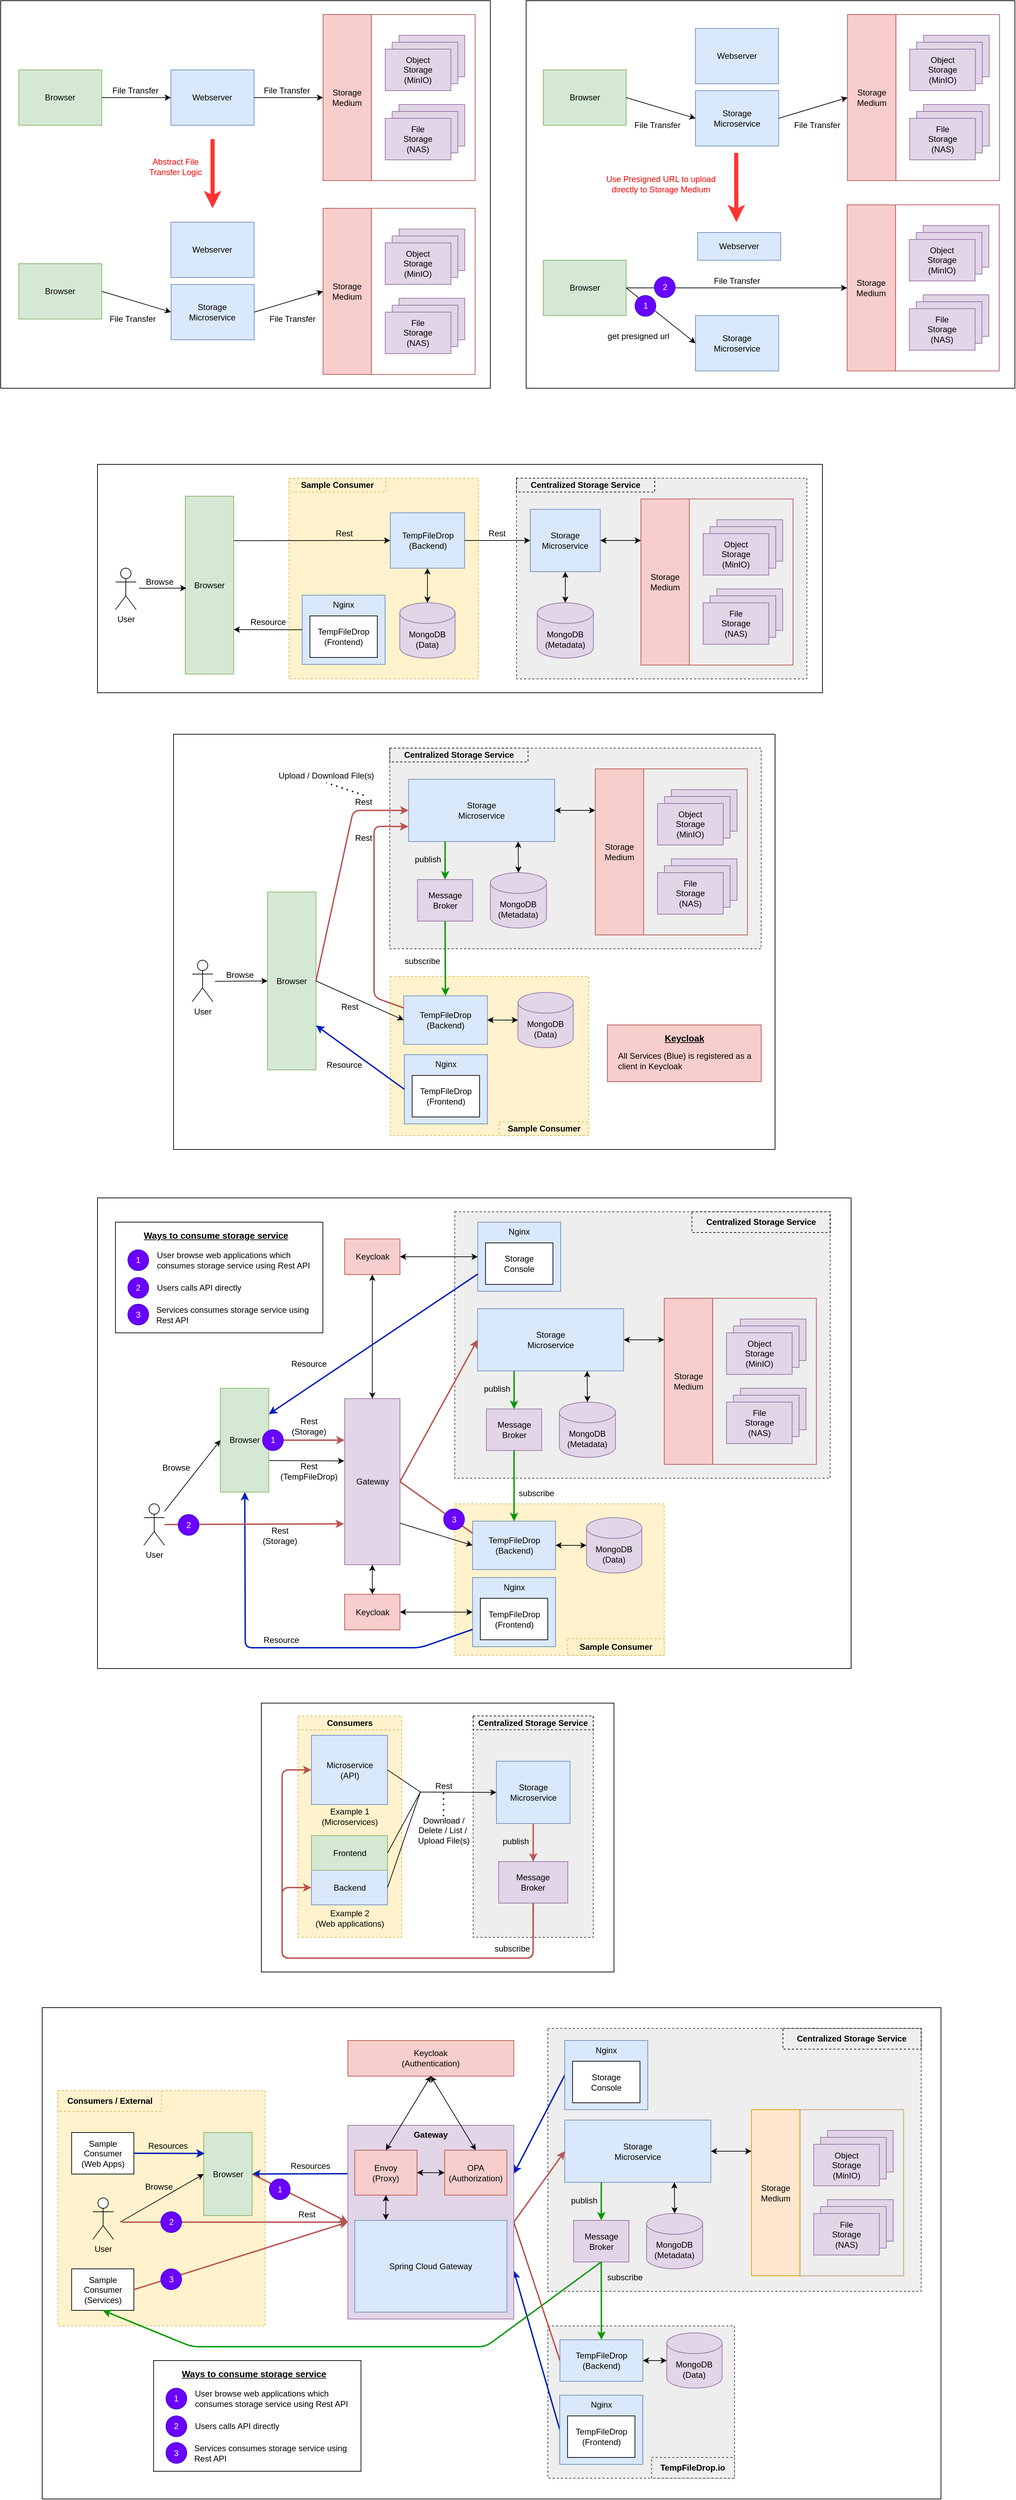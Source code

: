 <mxfile version="14.9.4" type="device"><diagram id="ZHUJTI5eRGx71iUSAzUk" name="Page-1"><mxGraphModel dx="2272" dy="1893" grid="1" gridSize="10" guides="1" tooltips="1" connect="1" arrows="1" fold="1" page="1" pageScale="1" pageWidth="850" pageHeight="1100" math="0" shadow="0"><root><mxCell id="0"/><mxCell id="1" parent="0"/><mxCell id="cBn8LuMS09HQPAnya6Gq-103" value="" style="rounded=0;whiteSpace=wrap;html=1;" vertex="1" parent="1"><mxGeometry x="30" y="-580" width="706.87" height="560" as="geometry"/></mxCell><mxCell id="cBn8LuMS09HQPAnya6Gq-38" value="" style="rounded=0;whiteSpace=wrap;html=1;" vertex="1" parent="1"><mxGeometry x="-730" y="-580" width="708.25" height="560" as="geometry"/></mxCell><mxCell id="4P-lIS3rf-TsXQLFPIfe-11" value="" style="rounded=0;whiteSpace=wrap;html=1;strokeWidth=1;verticalAlign=top;" parent="1" vertex="1"><mxGeometry x="-670" y="2320" width="1300" height="710" as="geometry"/></mxCell><mxCell id="JKR11AcHwq-76nYtCm6N-31" value="" style="rounded=0;whiteSpace=wrap;html=1;" parent="1" vertex="1"><mxGeometry x="-590" y="1150" width="1090" height="680" as="geometry"/></mxCell><mxCell id="kXyx0xOsI3RsxnJyRCGc-141" value="" style="rounded=0;whiteSpace=wrap;html=1;" parent="1" vertex="1"><mxGeometry x="-480" y="480" width="870" height="600" as="geometry"/></mxCell><mxCell id="kXyx0xOsI3RsxnJyRCGc-124" value="" style="rounded=0;whiteSpace=wrap;html=1;" parent="1" vertex="1"><mxGeometry x="-590" y="90" width="1048.5" height="330" as="geometry"/></mxCell><mxCell id="kXyx0xOsI3RsxnJyRCGc-95" value="" style="rounded=0;whiteSpace=wrap;html=1;strokeColor=#d6b656;strokeWidth=1;fillColor=#fff2cc;align=center;dashed=1;" parent="1" vertex="1"><mxGeometry x="-647.37" y="2440" width="300" height="340" as="geometry"/></mxCell><mxCell id="rC02Qg6fBTFA8hGVIamI-45" value="" style="rounded=0;whiteSpace=wrap;html=1;align=center;" parent="1" vertex="1"><mxGeometry x="-353" y="1880" width="510" height="388.5" as="geometry"/></mxCell><mxCell id="rC02Qg6fBTFA8hGVIamI-43" value="" style="rounded=0;whiteSpace=wrap;html=1;strokeColor=#d6b656;strokeWidth=1;fillColor=#fff2cc;align=center;dashed=1;" parent="1" vertex="1"><mxGeometry x="-300" y="1898.5" width="150" height="320" as="geometry"/></mxCell><mxCell id="ha3qXmKfZUisQEmoipRT-46" value="" style="rounded=0;whiteSpace=wrap;html=1;strokeColor=#d6b656;strokeWidth=1;fillColor=#fff2cc;align=center;dashed=1;" parent="1" vertex="1"><mxGeometry x="-166.62" y="830" width="287.25" height="230" as="geometry"/></mxCell><mxCell id="ha3qXmKfZUisQEmoipRT-45" value="" style="rounded=0;whiteSpace=wrap;html=1;strokeColor=#36393d;strokeWidth=1;fillColor=#eeeeee;align=center;dashed=1;" parent="1" vertex="1"><mxGeometry x="-167.25" y="500" width="537.25" height="290" as="geometry"/></mxCell><mxCell id="ha3qXmKfZUisQEmoipRT-8" value="" style="rounded=0;whiteSpace=wrap;html=1;strokeColor=#b85450;fillColor=none;" parent="1" vertex="1"><mxGeometry x="200" y="530" width="150" height="240" as="geometry"/></mxCell><mxCell id="eLZGjnttyc20umwJpwSB-6" value="Storage&lt;br&gt;Microservice" style="rounded=0;whiteSpace=wrap;html=1;fillColor=#dae8fc;strokeColor=#6c8ebf;" parent="1" vertex="1"><mxGeometry x="-140" y="545" width="211.25" height="90" as="geometry"/></mxCell><mxCell id="eLZGjnttyc20umwJpwSB-24" value="&lt;div&gt;TempFileDrop&lt;/div&gt;&lt;div&gt;(Backend)&lt;br&gt;&lt;/div&gt;" style="rounded=0;whiteSpace=wrap;html=1;fillColor=#dae8fc;strokeColor=#6c8ebf;" parent="1" vertex="1"><mxGeometry x="-147.12" y="858" width="121" height="70" as="geometry"/></mxCell><mxCell id="eLZGjnttyc20umwJpwSB-25" value="MongoDB&lt;br&gt;(Metadata)" style="shape=cylinder3;whiteSpace=wrap;html=1;boundedLbl=1;backgroundOutline=1;size=15;fillColor=#e1d5e7;strokeColor=#9673a6;" parent="1" vertex="1"><mxGeometry x="-21.75" y="680" width="81.25" height="80" as="geometry"/></mxCell><mxCell id="ha3qXmKfZUisQEmoipRT-4" value="" style="group" parent="1" vertex="1" connectable="0"><mxGeometry x="220" y="660" width="115" height="80" as="geometry"/></mxCell><mxCell id="ha3qXmKfZUisQEmoipRT-1" value="MinIO&lt;br&gt;Cluster" style="rounded=0;whiteSpace=wrap;html=1;fillColor=#e1d5e7;strokeColor=#9673a6;" parent="ha3qXmKfZUisQEmoipRT-4" vertex="1"><mxGeometry x="20" width="95" height="60" as="geometry"/></mxCell><mxCell id="ha3qXmKfZUisQEmoipRT-2" value="MinIO&lt;br&gt;Cluster" style="rounded=0;whiteSpace=wrap;html=1;fillColor=#e1d5e7;strokeColor=#9673a6;" parent="ha3qXmKfZUisQEmoipRT-4" vertex="1"><mxGeometry x="10" y="10" width="95" height="60" as="geometry"/></mxCell><mxCell id="ha3qXmKfZUisQEmoipRT-3" value="&lt;div&gt;File&lt;/div&gt;&lt;div&gt;Storage&lt;/div&gt;&lt;div&gt;(NAS)&lt;br&gt;&lt;/div&gt;" style="rounded=0;whiteSpace=wrap;html=1;fillColor=#e1d5e7;strokeColor=#9673a6;" parent="ha3qXmKfZUisQEmoipRT-4" vertex="1"><mxGeometry y="20" width="95" height="60" as="geometry"/></mxCell><mxCell id="ha3qXmKfZUisQEmoipRT-5" value="" style="group" parent="1" vertex="1" connectable="0"><mxGeometry x="220" y="560" width="115" height="80" as="geometry"/></mxCell><mxCell id="eLZGjnttyc20umwJpwSB-12" value="MinIO&lt;br&gt;Cluster" style="rounded=0;whiteSpace=wrap;html=1;fillColor=#e1d5e7;strokeColor=#9673a6;" parent="ha3qXmKfZUisQEmoipRT-5" vertex="1"><mxGeometry x="20" width="95" height="60" as="geometry"/></mxCell><mxCell id="eLZGjnttyc20umwJpwSB-11" value="MinIO&lt;br&gt;Cluster" style="rounded=0;whiteSpace=wrap;html=1;fillColor=#e1d5e7;strokeColor=#9673a6;" parent="ha3qXmKfZUisQEmoipRT-5" vertex="1"><mxGeometry x="10" y="10" width="95" height="60" as="geometry"/></mxCell><mxCell id="eLZGjnttyc20umwJpwSB-10" value="&lt;div&gt;Object&lt;/div&gt;&lt;div&gt;Storage&lt;/div&gt;&lt;div&gt;(MinIO)&lt;/div&gt;" style="rounded=0;whiteSpace=wrap;html=1;fillColor=#e1d5e7;strokeColor=#9673a6;" parent="ha3qXmKfZUisQEmoipRT-5" vertex="1"><mxGeometry y="20" width="95" height="60" as="geometry"/></mxCell><mxCell id="ha3qXmKfZUisQEmoipRT-6" value="&lt;div&gt;Storage&lt;/div&gt;&lt;div&gt;Medium&lt;br&gt;&lt;/div&gt;" style="rounded=0;whiteSpace=wrap;html=1;fillColor=#f8cecc;strokeColor=#b85450;" parent="1" vertex="1"><mxGeometry x="130" y="530" width="70" height="240" as="geometry"/></mxCell><mxCell id="ha3qXmKfZUisQEmoipRT-10" value="" style="endArrow=classic;startArrow=classic;html=1;exitX=1;exitY=0.5;exitDx=0;exitDy=0;entryX=0;entryY=0.25;entryDx=0;entryDy=0;" parent="1" source="eLZGjnttyc20umwJpwSB-6" target="ha3qXmKfZUisQEmoipRT-6" edge="1"><mxGeometry width="50" height="50" relative="1" as="geometry"><mxPoint x="-70" y="615" as="sourcePoint"/><mxPoint x="-20" y="565" as="targetPoint"/></mxGeometry></mxCell><mxCell id="ha3qXmKfZUisQEmoipRT-11" value="&lt;div&gt;Centralized Storage Service&lt;br&gt;&lt;/div&gt;" style="text;html=1;fillColor=none;align=center;verticalAlign=middle;whiteSpace=wrap;rounded=0;dashed=1;strokeColor=#000000;fontStyle=1" parent="1" vertex="1"><mxGeometry x="-167.25" y="500" width="200" height="20" as="geometry"/></mxCell><mxCell id="ha3qXmKfZUisQEmoipRT-13" value="" style="group;fillColor=#dae8fc;strokeColor=#6c8ebf;" parent="1" vertex="1" connectable="0"><mxGeometry x="-146.12" y="943" width="120" height="100" as="geometry"/></mxCell><mxCell id="eLZGjnttyc20umwJpwSB-1" value="Nginx" style="rounded=0;whiteSpace=wrap;html=1;verticalAlign=top;fillColor=#dae8fc;strokeColor=#6c8ebf;" parent="ha3qXmKfZUisQEmoipRT-13" vertex="1"><mxGeometry width="120" height="100" as="geometry"/></mxCell><mxCell id="eLZGjnttyc20umwJpwSB-2" value="TempFileDrop&lt;br&gt;(Frontend)" style="rounded=0;whiteSpace=wrap;html=1;" parent="ha3qXmKfZUisQEmoipRT-13" vertex="1"><mxGeometry x="11.25" y="30" width="97.5" height="60" as="geometry"/></mxCell><mxCell id="ha3qXmKfZUisQEmoipRT-14" value="" style="endArrow=classic;startArrow=classic;html=1;exitX=0.5;exitY=0;exitDx=0;exitDy=0;exitPerimeter=0;entryX=0.75;entryY=1;entryDx=0;entryDy=0;" parent="1" source="eLZGjnttyc20umwJpwSB-25" target="eLZGjnttyc20umwJpwSB-6" edge="1"><mxGeometry width="50" height="50" relative="1" as="geometry"><mxPoint x="100" y="700" as="sourcePoint"/><mxPoint x="40" y="650" as="targetPoint"/></mxGeometry></mxCell><mxCell id="ha3qXmKfZUisQEmoipRT-15" value="MongoDB&lt;br&gt;(Data)" style="shape=cylinder3;whiteSpace=wrap;html=1;boundedLbl=1;backgroundOutline=1;size=15;fillColor=#e1d5e7;strokeColor=#9673a6;" parent="1" vertex="1"><mxGeometry x="18.13" y="853" width="80" height="80" as="geometry"/></mxCell><mxCell id="ha3qXmKfZUisQEmoipRT-16" value="" style="endArrow=classic;startArrow=classic;html=1;exitX=1;exitY=0.5;exitDx=0;exitDy=0;entryX=0;entryY=0.5;entryDx=0;entryDy=0;entryPerimeter=0;" parent="1" source="eLZGjnttyc20umwJpwSB-24" target="ha3qXmKfZUisQEmoipRT-15" edge="1"><mxGeometry width="50" height="50" relative="1" as="geometry"><mxPoint x="-311.87" y="943" as="sourcePoint"/><mxPoint x="18.13" y="873" as="targetPoint"/></mxGeometry></mxCell><mxCell id="ha3qXmKfZUisQEmoipRT-27" value="&lt;div&gt;Message&lt;/div&gt;&lt;div&gt;Broker&lt;br&gt;&lt;/div&gt;" style="rounded=0;whiteSpace=wrap;html=1;strokeColor=#9673a6;strokeWidth=1;align=center;fillColor=#e1d5e7;" parent="1" vertex="1"><mxGeometry x="-127.25" y="690" width="80" height="60" as="geometry"/></mxCell><mxCell id="ha3qXmKfZUisQEmoipRT-30" value="" style="endArrow=classic;html=1;exitX=0.25;exitY=1;exitDx=0;exitDy=0;entryX=0.5;entryY=0;entryDx=0;entryDy=0;fillColor=#f8cecc;strokeWidth=2;strokeColor=#009900;" parent="1" source="eLZGjnttyc20umwJpwSB-6" target="ha3qXmKfZUisQEmoipRT-27" edge="1"><mxGeometry width="50" height="50" relative="1" as="geometry"><mxPoint x="20" y="740" as="sourcePoint"/><mxPoint x="-200" y="710" as="targetPoint"/></mxGeometry></mxCell><mxCell id="ha3qXmKfZUisQEmoipRT-31" value="publish" style="text;html=1;strokeColor=none;fillColor=none;align=center;verticalAlign=middle;whiteSpace=wrap;rounded=0;" parent="1" vertex="1"><mxGeometry x="-132" y="651" width="40" height="20" as="geometry"/></mxCell><mxCell id="ha3qXmKfZUisQEmoipRT-35" value="Rest" style="text;html=1;strokeColor=none;fillColor=none;align=center;verticalAlign=middle;whiteSpace=wrap;rounded=0;" parent="1" vertex="1"><mxGeometry x="-225" y="568" width="40" height="20" as="geometry"/></mxCell><mxCell id="ha3qXmKfZUisQEmoipRT-40" value="" style="endArrow=classic;html=1;exitX=0.5;exitY=1;exitDx=0;exitDy=0;fillColor=#f8cecc;strokeWidth=2;strokeColor=#009900;" parent="1" source="ha3qXmKfZUisQEmoipRT-27" target="eLZGjnttyc20umwJpwSB-24" edge="1"><mxGeometry width="50" height="50" relative="1" as="geometry"><mxPoint x="-32.5" y="820" as="sourcePoint"/><mxPoint x="-60" y="840" as="targetPoint"/></mxGeometry></mxCell><mxCell id="ha3qXmKfZUisQEmoipRT-41" value="subscribe" style="text;html=1;strokeColor=none;fillColor=none;align=center;verticalAlign=middle;whiteSpace=wrap;rounded=0;" parent="1" vertex="1"><mxGeometry x="-140" y="798" width="40" height="20" as="geometry"/></mxCell><mxCell id="ha3qXmKfZUisQEmoipRT-42" value="Upload / Download File(s)" style="text;html=1;strokeColor=none;fillColor=none;align=center;verticalAlign=middle;whiteSpace=wrap;rounded=0;fontStyle=0;" parent="1" vertex="1"><mxGeometry x="-343" y="530" width="168" height="20" as="geometry"/></mxCell><mxCell id="ha3qXmKfZUisQEmoipRT-43" value="" style="endArrow=none;dashed=1;html=1;dashPattern=1 3;strokeWidth=2;fontColor=#B85450;entryX=0.5;entryY=1;entryDx=0;entryDy=0;exitX=0.5;exitY=0;exitDx=0;exitDy=0;" parent="1" source="ha3qXmKfZUisQEmoipRT-35" target="ha3qXmKfZUisQEmoipRT-42" edge="1"><mxGeometry width="50" height="50" relative="1" as="geometry"><mxPoint x="-110" y="730" as="sourcePoint"/><mxPoint x="-60" y="680" as="targetPoint"/></mxGeometry></mxCell><mxCell id="ha3qXmKfZUisQEmoipRT-47" value="Sample Consumer" style="text;html=1;fillColor=#fff2cc;align=center;verticalAlign=middle;whiteSpace=wrap;rounded=0;dashed=1;strokeColor=#d6b656;fontStyle=1" parent="1" vertex="1"><mxGeometry x="-9.37" y="1040" width="130" height="20" as="geometry"/></mxCell><mxCell id="ha3qXmKfZUisQEmoipRT-68" value="" style="rounded=0;whiteSpace=wrap;html=1;strokeColor=#36393d;strokeWidth=1;fillColor=#eeeeee;align=center;dashed=1;" parent="1" vertex="1"><mxGeometry x="16" y="110" width="420" height="290" as="geometry"/></mxCell><mxCell id="ha3qXmKfZUisQEmoipRT-69" value="" style="rounded=0;whiteSpace=wrap;html=1;strokeColor=#b85450;fillColor=none;" parent="1" vertex="1"><mxGeometry x="266" y="140" width="150" height="240" as="geometry"/></mxCell><mxCell id="ha3qXmKfZUisQEmoipRT-70" value="Storage&lt;br&gt;Microservice" style="rounded=0;whiteSpace=wrap;html=1;fillColor=#dae8fc;strokeColor=#6c8ebf;" parent="1" vertex="1"><mxGeometry x="36" y="155" width="101.25" height="90" as="geometry"/></mxCell><mxCell id="ha3qXmKfZUisQEmoipRT-71" value="MongoDB&lt;br&gt;(Metadata)" style="shape=cylinder3;whiteSpace=wrap;html=1;boundedLbl=1;backgroundOutline=1;size=15;fillColor=#e1d5e7;strokeColor=#9673a6;" parent="1" vertex="1"><mxGeometry x="46" y="290" width="81.25" height="80" as="geometry"/></mxCell><mxCell id="ha3qXmKfZUisQEmoipRT-72" value="" style="group" parent="1" vertex="1" connectable="0"><mxGeometry x="286" y="270" width="115" height="80" as="geometry"/></mxCell><mxCell id="ha3qXmKfZUisQEmoipRT-73" value="MinIO&lt;br&gt;Cluster" style="rounded=0;whiteSpace=wrap;html=1;fillColor=#e1d5e7;strokeColor=#9673a6;" parent="ha3qXmKfZUisQEmoipRT-72" vertex="1"><mxGeometry x="20" width="95" height="60" as="geometry"/></mxCell><mxCell id="ha3qXmKfZUisQEmoipRT-74" value="MinIO&lt;br&gt;Cluster" style="rounded=0;whiteSpace=wrap;html=1;fillColor=#e1d5e7;strokeColor=#9673a6;" parent="ha3qXmKfZUisQEmoipRT-72" vertex="1"><mxGeometry x="10" y="10" width="95" height="60" as="geometry"/></mxCell><mxCell id="ha3qXmKfZUisQEmoipRT-75" value="&lt;div&gt;File&lt;/div&gt;&lt;div&gt;Storage&lt;/div&gt;&lt;div&gt;(NAS)&lt;br&gt;&lt;/div&gt;" style="rounded=0;whiteSpace=wrap;html=1;fillColor=#e1d5e7;strokeColor=#9673a6;" parent="ha3qXmKfZUisQEmoipRT-72" vertex="1"><mxGeometry y="20" width="95" height="60" as="geometry"/></mxCell><mxCell id="ha3qXmKfZUisQEmoipRT-76" value="" style="group" parent="1" vertex="1" connectable="0"><mxGeometry x="286" y="170" width="115" height="80" as="geometry"/></mxCell><mxCell id="ha3qXmKfZUisQEmoipRT-77" value="MinIO&lt;br&gt;Cluster" style="rounded=0;whiteSpace=wrap;html=1;fillColor=#e1d5e7;strokeColor=#9673a6;" parent="ha3qXmKfZUisQEmoipRT-76" vertex="1"><mxGeometry x="20" width="95" height="60" as="geometry"/></mxCell><mxCell id="ha3qXmKfZUisQEmoipRT-78" value="MinIO&lt;br&gt;Cluster" style="rounded=0;whiteSpace=wrap;html=1;fillColor=#e1d5e7;strokeColor=#9673a6;" parent="ha3qXmKfZUisQEmoipRT-76" vertex="1"><mxGeometry x="10" y="10" width="95" height="60" as="geometry"/></mxCell><mxCell id="ha3qXmKfZUisQEmoipRT-79" value="&lt;div&gt;Object&lt;/div&gt;&lt;div&gt;Storage&lt;/div&gt;&lt;div&gt;(MinIO)&lt;/div&gt;" style="rounded=0;whiteSpace=wrap;html=1;fillColor=#e1d5e7;strokeColor=#9673a6;" parent="ha3qXmKfZUisQEmoipRT-76" vertex="1"><mxGeometry y="20" width="95" height="60" as="geometry"/></mxCell><mxCell id="ha3qXmKfZUisQEmoipRT-80" value="&lt;div&gt;Storage&lt;/div&gt;&lt;div&gt;Medium&lt;br&gt;&lt;/div&gt;" style="rounded=0;whiteSpace=wrap;html=1;fillColor=#f8cecc;strokeColor=#b85450;" parent="1" vertex="1"><mxGeometry x="196" y="140" width="70" height="240" as="geometry"/></mxCell><mxCell id="ha3qXmKfZUisQEmoipRT-81" value="" style="endArrow=classic;startArrow=classic;html=1;exitX=1;exitY=0.5;exitDx=0;exitDy=0;entryX=0;entryY=0.25;entryDx=0;entryDy=0;" parent="1" source="ha3qXmKfZUisQEmoipRT-70" target="ha3qXmKfZUisQEmoipRT-80" edge="1"><mxGeometry width="50" height="50" relative="1" as="geometry"><mxPoint x="-4" y="225" as="sourcePoint"/><mxPoint x="46" y="175" as="targetPoint"/></mxGeometry></mxCell><mxCell id="ha3qXmKfZUisQEmoipRT-82" value="&lt;div&gt;Centralized Storage Service&lt;br&gt;&lt;/div&gt;" style="text;html=1;fillColor=none;align=center;verticalAlign=middle;whiteSpace=wrap;rounded=0;dashed=1;strokeColor=#000000;fontStyle=1" parent="1" vertex="1"><mxGeometry x="16" y="110" width="200" height="20" as="geometry"/></mxCell><mxCell id="ha3qXmKfZUisQEmoipRT-83" value="" style="endArrow=classic;startArrow=classic;html=1;exitX=0.5;exitY=0;exitDx=0;exitDy=0;exitPerimeter=0;entryX=0.5;entryY=1;entryDx=0;entryDy=0;" parent="1" source="ha3qXmKfZUisQEmoipRT-71" target="ha3qXmKfZUisQEmoipRT-70" edge="1"><mxGeometry width="50" height="50" relative="1" as="geometry"><mxPoint x="166" y="310" as="sourcePoint"/><mxPoint x="106" y="260" as="targetPoint"/></mxGeometry></mxCell><mxCell id="ha3qXmKfZUisQEmoipRT-87" value="User" style="shape=umlActor;verticalLabelPosition=bottom;verticalAlign=top;html=1;outlineConnect=0;fontColor=#000000;strokeColor=#000000;strokeWidth=1;fillColor=#ffffff;align=center;" parent="1" vertex="1"><mxGeometry x="-453" y="806.5" width="30" height="60" as="geometry"/></mxCell><mxCell id="ha3qXmKfZUisQEmoipRT-91" value="Browse" style="text;html=1;strokeColor=none;fillColor=none;align=center;verticalAlign=middle;whiteSpace=wrap;rounded=0;" parent="1" vertex="1"><mxGeometry x="-404" y="818" width="40" height="20" as="geometry"/></mxCell><mxCell id="ha3qXmKfZUisQEmoipRT-92" value="" style="rounded=0;whiteSpace=wrap;html=1;strokeColor=#d6b656;strokeWidth=1;fillColor=#fff2cc;align=center;dashed=1;" parent="1" vertex="1"><mxGeometry x="-313" y="110" width="274" height="290" as="geometry"/></mxCell><mxCell id="ha3qXmKfZUisQEmoipRT-93" value="&lt;div&gt;TempFileDrop&lt;/div&gt;&lt;div&gt;(Backend)&lt;br&gt;&lt;/div&gt;" style="rounded=0;whiteSpace=wrap;html=1;fillColor=#dae8fc;strokeColor=#6c8ebf;" parent="1" vertex="1"><mxGeometry x="-166.5" y="160" width="107.5" height="80" as="geometry"/></mxCell><mxCell id="ha3qXmKfZUisQEmoipRT-94" value="" style="group;fillColor=#dae8fc;strokeColor=#6c8ebf;" parent="1" vertex="1" connectable="0"><mxGeometry x="-294" y="279" width="120" height="100" as="geometry"/></mxCell><mxCell id="ha3qXmKfZUisQEmoipRT-95" value="Nginx" style="rounded=0;whiteSpace=wrap;html=1;verticalAlign=top;fillColor=#dae8fc;strokeColor=#6c8ebf;" parent="ha3qXmKfZUisQEmoipRT-94" vertex="1"><mxGeometry width="120" height="100" as="geometry"/></mxCell><mxCell id="ha3qXmKfZUisQEmoipRT-96" value="TempFileDrop&lt;br&gt;(Frontend)" style="rounded=0;whiteSpace=wrap;html=1;" parent="ha3qXmKfZUisQEmoipRT-94" vertex="1"><mxGeometry x="11.25" y="30" width="97.5" height="60" as="geometry"/></mxCell><mxCell id="ha3qXmKfZUisQEmoipRT-97" value="MongoDB&lt;br&gt;(Data)" style="shape=cylinder3;whiteSpace=wrap;html=1;boundedLbl=1;backgroundOutline=1;size=15;fillColor=#e1d5e7;strokeColor=#9673a6;" parent="1" vertex="1"><mxGeometry x="-152.75" y="290" width="80" height="80" as="geometry"/></mxCell><mxCell id="ha3qXmKfZUisQEmoipRT-98" value="" style="endArrow=classic;startArrow=classic;html=1;entryX=0.5;entryY=0;entryDx=0;entryDy=0;entryPerimeter=0;" parent="1" source="ha3qXmKfZUisQEmoipRT-93" target="ha3qXmKfZUisQEmoipRT-97" edge="1"><mxGeometry width="50" height="50" relative="1" as="geometry"><mxPoint x="-481.5" y="230" as="sourcePoint"/><mxPoint x="-151.5" y="160" as="targetPoint"/></mxGeometry></mxCell><mxCell id="ha3qXmKfZUisQEmoipRT-101" value="Sample Consumer" style="text;html=1;fillColor=#fff2cc;align=center;verticalAlign=middle;whiteSpace=wrap;rounded=0;dashed=1;strokeColor=#d6b656;fontStyle=1" parent="1" vertex="1"><mxGeometry x="-313" y="110" width="140" height="20" as="geometry"/></mxCell><mxCell id="ha3qXmKfZUisQEmoipRT-102" value="User" style="shape=umlActor;verticalLabelPosition=bottom;verticalAlign=top;html=1;outlineConnect=0;fontColor=#000000;strokeColor=#000000;strokeWidth=1;fillColor=#ffffff;align=center;" parent="1" vertex="1"><mxGeometry x="-564" y="240" width="30" height="60" as="geometry"/></mxCell><mxCell id="ha3qXmKfZUisQEmoipRT-104" value="Browse" style="text;html=1;strokeColor=none;fillColor=none;align=center;verticalAlign=middle;whiteSpace=wrap;rounded=0;" parent="1" vertex="1"><mxGeometry x="-520" y="250" width="40" height="20" as="geometry"/></mxCell><mxCell id="ha3qXmKfZUisQEmoipRT-106" value="" style="endArrow=classic;html=1;fontColor=#000000;strokeWidth=1;entryX=0;entryY=0.5;entryDx=0;entryDy=0;exitX=1;exitY=0.5;exitDx=0;exitDy=0;" parent="1" source="ha3qXmKfZUisQEmoipRT-93" target="ha3qXmKfZUisQEmoipRT-70" edge="1"><mxGeometry width="50" height="50" relative="1" as="geometry"><mxPoint x="-114" y="330" as="sourcePoint"/><mxPoint x="-64" y="280" as="targetPoint"/></mxGeometry></mxCell><mxCell id="ha3qXmKfZUisQEmoipRT-107" value="Rest" style="text;html=1;strokeColor=none;fillColor=none;align=center;verticalAlign=middle;whiteSpace=wrap;rounded=0;fontColor=#000000;" parent="1" vertex="1"><mxGeometry x="-32.5" y="180" width="40" height="20" as="geometry"/></mxCell><mxCell id="9wDD2NBxKVKwoE4jcZIf-2" value="Rest" style="text;html=1;strokeColor=none;fillColor=none;align=center;verticalAlign=middle;whiteSpace=wrap;rounded=0;" parent="1" vertex="1"><mxGeometry x="-225" y="620" width="40" height="20" as="geometry"/></mxCell><mxCell id="rC02Qg6fBTFA8hGVIamI-1" value="" style="rounded=0;whiteSpace=wrap;html=1;strokeColor=#36393d;strokeWidth=1;fillColor=#eeeeee;align=center;dashed=1;" parent="1" vertex="1"><mxGeometry x="-46.63" y="1898.5" width="173.75" height="320" as="geometry"/></mxCell><mxCell id="rC02Qg6fBTFA8hGVIamI-3" value="Storage&lt;br&gt;Microservice" style="rounded=0;whiteSpace=wrap;html=1;fillColor=#dae8fc;strokeColor=#6c8ebf;" parent="1" vertex="1"><mxGeometry x="-13" y="1964" width="106.5" height="90" as="geometry"/></mxCell><mxCell id="rC02Qg6fBTFA8hGVIamI-15" value="&lt;div&gt;Centralized Storage Service&lt;br&gt;&lt;/div&gt;" style="text;html=1;fillColor=none;align=center;verticalAlign=middle;whiteSpace=wrap;rounded=0;dashed=1;strokeColor=#000000;fontStyle=1" parent="1" vertex="1"><mxGeometry x="-46.62" y="1898.5" width="173.75" height="20" as="geometry"/></mxCell><mxCell id="rC02Qg6fBTFA8hGVIamI-17" value="&lt;div&gt;Message&lt;/div&gt;&lt;div&gt;Broker&lt;br&gt;&lt;/div&gt;" style="rounded=0;whiteSpace=wrap;html=1;strokeColor=#9673a6;strokeWidth=1;align=center;fillColor=#e1d5e7;" parent="1" vertex="1"><mxGeometry x="-9.75" y="2109" width="100" height="60" as="geometry"/></mxCell><mxCell id="rC02Qg6fBTFA8hGVIamI-18" value="" style="endArrow=classic;html=1;exitX=0.5;exitY=1;exitDx=0;exitDy=0;entryX=0.5;entryY=0;entryDx=0;entryDy=0;fillColor=#f8cecc;strokeColor=#b85450;strokeWidth=2;" parent="1" source="rC02Qg6fBTFA8hGVIamI-3" target="rC02Qg6fBTFA8hGVIamI-17" edge="1"><mxGeometry width="50" height="50" relative="1" as="geometry"><mxPoint x="147" y="2159" as="sourcePoint"/><mxPoint x="-73" y="2129" as="targetPoint"/></mxGeometry></mxCell><mxCell id="rC02Qg6fBTFA8hGVIamI-19" value="publish" style="text;html=1;strokeColor=none;fillColor=none;align=center;verticalAlign=middle;whiteSpace=wrap;rounded=0;" parent="1" vertex="1"><mxGeometry x="-5" y="2070" width="40" height="20" as="geometry"/></mxCell><mxCell id="rC02Qg6fBTFA8hGVIamI-24" value="Microservice&lt;br&gt;(API)" style="rounded=0;whiteSpace=wrap;html=1;fillColor=#dae8fc;strokeColor=#6c8ebf;" parent="1" vertex="1"><mxGeometry x="-280.5" y="1926.5" width="110" height="100" as="geometry"/></mxCell><mxCell id="rC02Qg6fBTFA8hGVIamI-25" value="Backend" style="rounded=0;whiteSpace=wrap;html=1;fillColor=#dae8fc;strokeColor=#6c8ebf;" parent="1" vertex="1"><mxGeometry x="-280.5" y="2121.5" width="110" height="50" as="geometry"/></mxCell><mxCell id="rC02Qg6fBTFA8hGVIamI-26" value="Frontend" style="rounded=0;whiteSpace=wrap;html=1;fillColor=#d5e8d4;strokeColor=#82b366;" parent="1" vertex="1"><mxGeometry x="-280.5" y="2071.5" width="110" height="50" as="geometry"/></mxCell><mxCell id="rC02Qg6fBTFA8hGVIamI-27" value="Example 1 (Microservices)" style="text;html=1;strokeColor=none;fillColor=none;align=center;verticalAlign=middle;whiteSpace=wrap;rounded=0;" parent="1" vertex="1"><mxGeometry x="-280.5" y="2026.5" width="110" height="34" as="geometry"/></mxCell><mxCell id="rC02Qg6fBTFA8hGVIamI-28" value="Example 2&lt;br&gt;(Web applications)" style="text;html=1;strokeColor=none;fillColor=none;align=center;verticalAlign=middle;whiteSpace=wrap;rounded=0;" parent="1" vertex="1"><mxGeometry x="-280.5" y="2171.5" width="110" height="39" as="geometry"/></mxCell><mxCell id="rC02Qg6fBTFA8hGVIamI-29" value="" style="endArrow=classic;html=1;entryX=0;entryY=0.5;entryDx=0;entryDy=0;" parent="1" target="rC02Qg6fBTFA8hGVIamI-3" edge="1"><mxGeometry width="50" height="50" relative="1" as="geometry"><mxPoint x="-123" y="2008.5" as="sourcePoint"/><mxPoint x="-120.5" y="2024.5" as="targetPoint"/></mxGeometry></mxCell><mxCell id="rC02Qg6fBTFA8hGVIamI-30" value="Rest" style="text;html=1;strokeColor=none;fillColor=none;align=center;verticalAlign=middle;whiteSpace=wrap;rounded=0;" parent="1" vertex="1"><mxGeometry x="-109.5" y="1989.5" width="40" height="20" as="geometry"/></mxCell><mxCell id="rC02Qg6fBTFA8hGVIamI-31" value="Download / &lt;br&gt;Delete / List /&amp;nbsp;&lt;br&gt;Upload File(s)" style="text;html=1;strokeColor=none;fillColor=none;align=center;verticalAlign=middle;whiteSpace=wrap;rounded=0;fontStyle=0;" parent="1" vertex="1"><mxGeometry x="-144.5" y="2043.5" width="110" height="40" as="geometry"/></mxCell><mxCell id="rC02Qg6fBTFA8hGVIamI-32" value="" style="endArrow=none;dashed=1;html=1;dashPattern=1 3;strokeWidth=2;fontColor=#B85450;exitX=0.5;exitY=1;exitDx=0;exitDy=0;entryX=0.5;entryY=0;entryDx=0;entryDy=0;" parent="1" source="rC02Qg6fBTFA8hGVIamI-30" target="rC02Qg6fBTFA8hGVIamI-31" edge="1"><mxGeometry width="50" height="50" relative="1" as="geometry"><mxPoint x="53.5" y="2148.5" as="sourcePoint"/><mxPoint x="-111.5" y="2088.5" as="targetPoint"/></mxGeometry></mxCell><mxCell id="rC02Qg6fBTFA8hGVIamI-33" value="" style="endArrow=none;html=1;exitX=1;exitY=0.5;exitDx=0;exitDy=0;" parent="1" source="rC02Qg6fBTFA8hGVIamI-24" edge="1"><mxGeometry width="50" height="50" relative="1" as="geometry"><mxPoint x="40.5" y="2078.5" as="sourcePoint"/><mxPoint x="-123" y="2008.5" as="targetPoint"/></mxGeometry></mxCell><mxCell id="rC02Qg6fBTFA8hGVIamI-34" value="" style="endArrow=none;html=1;exitX=1;exitY=0.5;exitDx=0;exitDy=0;" parent="1" source="rC02Qg6fBTFA8hGVIamI-26" edge="1"><mxGeometry width="50" height="50" relative="1" as="geometry"><mxPoint x="-199.5" y="2068.5" as="sourcePoint"/><mxPoint x="-123" y="2008.5" as="targetPoint"/></mxGeometry></mxCell><mxCell id="rC02Qg6fBTFA8hGVIamI-35" value="" style="endArrow=classic;html=1;entryX=0;entryY=0.5;entryDx=0;entryDy=0;exitX=0.5;exitY=1;exitDx=0;exitDy=0;strokeWidth=2;strokeColor=#B85450;" parent="1" source="rC02Qg6fBTFA8hGVIamI-17" target="rC02Qg6fBTFA8hGVIamI-24" edge="1"><mxGeometry width="50" height="50" relative="1" as="geometry"><mxPoint x="90.5" y="2248.5" as="sourcePoint"/><mxPoint x="-39.5" y="2078.5" as="targetPoint"/><Array as="points"><mxPoint x="40" y="2248.5"/><mxPoint x="-323" y="2248.5"/><mxPoint x="-323" y="1976.5"/></Array></mxGeometry></mxCell><mxCell id="rC02Qg6fBTFA8hGVIamI-36" value="subscribe" style="text;html=1;strokeColor=none;fillColor=none;align=center;verticalAlign=middle;whiteSpace=wrap;rounded=0;" parent="1" vertex="1"><mxGeometry x="-10" y="2224.5" width="40" height="20" as="geometry"/></mxCell><mxCell id="rC02Qg6fBTFA8hGVIamI-37" value="" style="endArrow=classic;html=1;entryX=0;entryY=0.5;entryDx=0;entryDy=0;exitX=0.5;exitY=1;exitDx=0;exitDy=0;strokeWidth=2;strokeColor=#B85450;" parent="1" source="rC02Qg6fBTFA8hGVIamI-17" target="rC02Qg6fBTFA8hGVIamI-25" edge="1"><mxGeometry width="50" height="50" relative="1" as="geometry"><mxPoint x="-20.25" y="2245.5" as="sourcePoint"/><mxPoint x="-367" y="2053.5" as="targetPoint"/><Array as="points"><mxPoint x="40" y="2248.5"/><mxPoint x="-323" y="2248.5"/><mxPoint x="-323" y="2146.5"/></Array></mxGeometry></mxCell><mxCell id="rC02Qg6fBTFA8hGVIamI-40" value="" style="endArrow=none;html=1;strokeWidth=1;exitX=1;exitY=0.5;exitDx=0;exitDy=0;" parent="1" source="rC02Qg6fBTFA8hGVIamI-25" edge="1"><mxGeometry width="50" height="50" relative="1" as="geometry"><mxPoint x="-157" y="2155.737" as="sourcePoint"/><mxPoint x="-123" y="2008.5" as="targetPoint"/></mxGeometry></mxCell><mxCell id="rC02Qg6fBTFA8hGVIamI-44" value="Consumers" style="text;html=1;fillColor=#fff2cc;align=center;verticalAlign=middle;whiteSpace=wrap;rounded=0;dashed=1;strokeColor=#d6b656;fontStyle=1" parent="1" vertex="1"><mxGeometry x="-300" y="1898.5" width="150" height="20" as="geometry"/></mxCell><mxCell id="cDnosFDsecMCYUiP3MLZ-3" value="" style="rounded=0;whiteSpace=wrap;html=1;strokeColor=#d6b656;strokeWidth=1;fillColor=#fff2cc;align=center;dashed=1;" parent="1" vertex="1"><mxGeometry x="-73.25" y="1592" width="303" height="219" as="geometry"/></mxCell><mxCell id="cDnosFDsecMCYUiP3MLZ-4" value="" style="rounded=0;whiteSpace=wrap;html=1;strokeColor=#36393d;strokeWidth=1;fillColor=#eeeeee;align=center;dashed=1;" parent="1" vertex="1"><mxGeometry x="-73.25" y="1170" width="543" height="385" as="geometry"/></mxCell><mxCell id="cDnosFDsecMCYUiP3MLZ-5" value="" style="rounded=0;whiteSpace=wrap;html=1;strokeColor=#b85450;fillColor=none;" parent="1" vertex="1"><mxGeometry x="299.75" y="1295" width="150" height="240" as="geometry"/></mxCell><mxCell id="cDnosFDsecMCYUiP3MLZ-6" value="Storage&lt;br&gt;Microservice" style="rounded=0;whiteSpace=wrap;html=1;fillColor=#dae8fc;strokeColor=#6c8ebf;" parent="1" vertex="1"><mxGeometry x="-40.25" y="1310" width="211.25" height="90" as="geometry"/></mxCell><mxCell id="cDnosFDsecMCYUiP3MLZ-7" value="&lt;div&gt;TempFileDrop&lt;/div&gt;&lt;div&gt;(Backend)&lt;br&gt;&lt;/div&gt;" style="rounded=0;whiteSpace=wrap;html=1;fillColor=#dae8fc;strokeColor=#6c8ebf;" parent="1" vertex="1"><mxGeometry x="-47.5" y="1617" width="120" height="70" as="geometry"/></mxCell><mxCell id="cDnosFDsecMCYUiP3MLZ-8" value="MongoDB&lt;br&gt;(Metadata)" style="shape=cylinder3;whiteSpace=wrap;html=1;boundedLbl=1;backgroundOutline=1;size=15;fillColor=#e1d5e7;strokeColor=#9673a6;" parent="1" vertex="1"><mxGeometry x="78" y="1445" width="81.25" height="80" as="geometry"/></mxCell><mxCell id="cDnosFDsecMCYUiP3MLZ-9" value="" style="group" parent="1" vertex="1" connectable="0"><mxGeometry x="319.75" y="1425" width="115" height="80" as="geometry"/></mxCell><mxCell id="cDnosFDsecMCYUiP3MLZ-10" value="MinIO&lt;br&gt;Cluster" style="rounded=0;whiteSpace=wrap;html=1;fillColor=#e1d5e7;strokeColor=#9673a6;" parent="cDnosFDsecMCYUiP3MLZ-9" vertex="1"><mxGeometry x="20" width="95" height="60" as="geometry"/></mxCell><mxCell id="cDnosFDsecMCYUiP3MLZ-11" value="MinIO&lt;br&gt;Cluster" style="rounded=0;whiteSpace=wrap;html=1;fillColor=#e1d5e7;strokeColor=#9673a6;" parent="cDnosFDsecMCYUiP3MLZ-9" vertex="1"><mxGeometry x="10" y="10" width="95" height="60" as="geometry"/></mxCell><mxCell id="cDnosFDsecMCYUiP3MLZ-12" value="&lt;div&gt;File&lt;/div&gt;&lt;div&gt;Storage&lt;/div&gt;&lt;div&gt;(NAS)&lt;br&gt;&lt;/div&gt;" style="rounded=0;whiteSpace=wrap;html=1;fillColor=#e1d5e7;strokeColor=#9673a6;" parent="cDnosFDsecMCYUiP3MLZ-9" vertex="1"><mxGeometry y="20" width="95" height="60" as="geometry"/></mxCell><mxCell id="cDnosFDsecMCYUiP3MLZ-13" value="" style="group" parent="1" vertex="1" connectable="0"><mxGeometry x="319.75" y="1325" width="115" height="80" as="geometry"/></mxCell><mxCell id="cDnosFDsecMCYUiP3MLZ-14" value="MinIO&lt;br&gt;Cluster" style="rounded=0;whiteSpace=wrap;html=1;fillColor=#e1d5e7;strokeColor=#9673a6;" parent="cDnosFDsecMCYUiP3MLZ-13" vertex="1"><mxGeometry x="20" width="95" height="60" as="geometry"/></mxCell><mxCell id="cDnosFDsecMCYUiP3MLZ-15" value="MinIO&lt;br&gt;Cluster" style="rounded=0;whiteSpace=wrap;html=1;fillColor=#e1d5e7;strokeColor=#9673a6;" parent="cDnosFDsecMCYUiP3MLZ-13" vertex="1"><mxGeometry x="10" y="10" width="95" height="60" as="geometry"/></mxCell><mxCell id="cDnosFDsecMCYUiP3MLZ-16" value="&lt;div&gt;Object&lt;/div&gt;&lt;div&gt;Storage&lt;/div&gt;&lt;div&gt;(MinIO)&lt;/div&gt;" style="rounded=0;whiteSpace=wrap;html=1;fillColor=#e1d5e7;strokeColor=#9673a6;" parent="cDnosFDsecMCYUiP3MLZ-13" vertex="1"><mxGeometry y="20" width="95" height="60" as="geometry"/></mxCell><mxCell id="cDnosFDsecMCYUiP3MLZ-17" value="&lt;div&gt;Storage&lt;/div&gt;&lt;div&gt;Medium&lt;br&gt;&lt;/div&gt;" style="rounded=0;whiteSpace=wrap;html=1;fillColor=#f8cecc;strokeColor=#b85450;" parent="1" vertex="1"><mxGeometry x="229.75" y="1295" width="70" height="240" as="geometry"/></mxCell><mxCell id="cDnosFDsecMCYUiP3MLZ-18" value="" style="endArrow=classic;startArrow=classic;html=1;exitX=1;exitY=0.5;exitDx=0;exitDy=0;entryX=0;entryY=0.25;entryDx=0;entryDy=0;" parent="1" source="cDnosFDsecMCYUiP3MLZ-6" target="cDnosFDsecMCYUiP3MLZ-17" edge="1"><mxGeometry width="50" height="50" relative="1" as="geometry"><mxPoint x="29.75" y="1380" as="sourcePoint"/><mxPoint x="79.75" y="1330" as="targetPoint"/></mxGeometry></mxCell><mxCell id="cDnosFDsecMCYUiP3MLZ-19" value="&lt;div&gt;Centralized Storage Service&lt;br&gt;&lt;/div&gt;" style="text;html=1;fillColor=none;align=center;verticalAlign=middle;whiteSpace=wrap;rounded=0;dashed=1;strokeColor=#000000;fontStyle=1" parent="1" vertex="1"><mxGeometry x="269.75" y="1170" width="200" height="30" as="geometry"/></mxCell><mxCell id="cDnosFDsecMCYUiP3MLZ-20" value="" style="group;fillColor=#dae8fc;strokeColor=#6c8ebf;" parent="1" vertex="1" connectable="0"><mxGeometry x="-47.5" y="1698.5" width="120" height="100" as="geometry"/></mxCell><mxCell id="cDnosFDsecMCYUiP3MLZ-21" value="Nginx" style="rounded=0;whiteSpace=wrap;html=1;verticalAlign=top;fillColor=#dae8fc;strokeColor=#6c8ebf;" parent="cDnosFDsecMCYUiP3MLZ-20" vertex="1"><mxGeometry width="120" height="100" as="geometry"/></mxCell><mxCell id="cDnosFDsecMCYUiP3MLZ-22" value="TempFileDrop&lt;br&gt;(Frontend)" style="rounded=0;whiteSpace=wrap;html=1;" parent="cDnosFDsecMCYUiP3MLZ-20" vertex="1"><mxGeometry x="11.25" y="30" width="97.5" height="60" as="geometry"/></mxCell><mxCell id="cDnosFDsecMCYUiP3MLZ-23" value="" style="endArrow=classic;startArrow=classic;html=1;entryX=0.75;entryY=1;entryDx=0;entryDy=0;exitX=0.5;exitY=0;exitDx=0;exitDy=0;exitPerimeter=0;" parent="1" source="cDnosFDsecMCYUiP3MLZ-8" target="cDnosFDsecMCYUiP3MLZ-6" edge="1"><mxGeometry width="50" height="50" relative="1" as="geometry"><mxPoint x="117.75" y="1285" as="sourcePoint"/><mxPoint x="139.75" y="1415" as="targetPoint"/></mxGeometry></mxCell><mxCell id="cDnosFDsecMCYUiP3MLZ-24" value="MongoDB&lt;br&gt;(Data)" style="shape=cylinder3;whiteSpace=wrap;html=1;boundedLbl=1;backgroundOutline=1;size=15;fillColor=#e1d5e7;strokeColor=#9673a6;" parent="1" vertex="1"><mxGeometry x="117.25" y="1612" width="80" height="80" as="geometry"/></mxCell><mxCell id="cDnosFDsecMCYUiP3MLZ-25" value="" style="endArrow=classic;startArrow=classic;html=1;exitX=1;exitY=0.5;exitDx=0;exitDy=0;entryX=0;entryY=0.5;entryDx=0;entryDy=0;entryPerimeter=0;" parent="1" source="cDnosFDsecMCYUiP3MLZ-7" target="cDnosFDsecMCYUiP3MLZ-24" edge="1"><mxGeometry width="50" height="50" relative="1" as="geometry"><mxPoint x="-212.75" y="1702" as="sourcePoint"/><mxPoint x="117.25" y="1632" as="targetPoint"/></mxGeometry></mxCell><mxCell id="cDnosFDsecMCYUiP3MLZ-26" value="&lt;div&gt;Message&lt;/div&gt;&lt;div&gt;Broker&lt;br&gt;&lt;/div&gt;" style="rounded=0;whiteSpace=wrap;html=1;strokeColor=#9673a6;strokeWidth=1;align=center;fillColor=#e1d5e7;" parent="1" vertex="1"><mxGeometry x="-27.5" y="1455" width="80" height="60" as="geometry"/></mxCell><mxCell id="cDnosFDsecMCYUiP3MLZ-27" value="" style="endArrow=classic;html=1;exitX=0.25;exitY=1;exitDx=0;exitDy=0;entryX=0.5;entryY=0;entryDx=0;entryDy=0;fillColor=#f8cecc;strokeWidth=2;strokeColor=#009900;" parent="1" source="cDnosFDsecMCYUiP3MLZ-6" target="cDnosFDsecMCYUiP3MLZ-26" edge="1"><mxGeometry width="50" height="50" relative="1" as="geometry"><mxPoint x="119.75" y="1505" as="sourcePoint"/><mxPoint x="-100.25" y="1475" as="targetPoint"/></mxGeometry></mxCell><mxCell id="cDnosFDsecMCYUiP3MLZ-28" value="publish" style="text;html=1;strokeColor=none;fillColor=none;align=center;verticalAlign=middle;whiteSpace=wrap;rounded=0;" parent="1" vertex="1"><mxGeometry x="-32.25" y="1416" width="40" height="20" as="geometry"/></mxCell><mxCell id="cDnosFDsecMCYUiP3MLZ-33" value="" style="endArrow=classic;html=1;exitX=0.5;exitY=1;exitDx=0;exitDy=0;fillColor=#f8cecc;strokeWidth=2;strokeColor=#009900;" parent="1" source="cDnosFDsecMCYUiP3MLZ-26" target="cDnosFDsecMCYUiP3MLZ-7" edge="1"><mxGeometry width="50" height="50" relative="1" as="geometry"><mxPoint x="67.25" y="1611" as="sourcePoint"/><mxPoint x="39.75" y="1631" as="targetPoint"/></mxGeometry></mxCell><mxCell id="cDnosFDsecMCYUiP3MLZ-34" value="subscribe" style="text;html=1;strokeColor=none;fillColor=none;align=center;verticalAlign=middle;whiteSpace=wrap;rounded=0;" parent="1" vertex="1"><mxGeometry x="24.5" y="1567" width="40" height="20" as="geometry"/></mxCell><mxCell id="cDnosFDsecMCYUiP3MLZ-37" value="Sample Consumer" style="text;html=1;fillColor=#fff2cc;align=center;verticalAlign=middle;whiteSpace=wrap;rounded=0;dashed=1;strokeColor=#d6b656;fontStyle=1" parent="1" vertex="1"><mxGeometry x="89.75" y="1787" width="140" height="24" as="geometry"/></mxCell><mxCell id="cDnosFDsecMCYUiP3MLZ-38" value="User" style="shape=umlActor;verticalLabelPosition=bottom;verticalAlign=top;html=1;outlineConnect=0;fontColor=#000000;strokeColor=#000000;strokeWidth=1;fillColor=#ffffff;align=center;" parent="1" vertex="1"><mxGeometry x="-523" y="1592" width="30" height="60" as="geometry"/></mxCell><mxCell id="cDnosFDsecMCYUiP3MLZ-43" value="&lt;div&gt;Gateway&lt;/div&gt;" style="rounded=0;whiteSpace=wrap;html=1;strokeColor=#9673a6;strokeWidth=1;align=center;fillColor=#e1d5e7;" parent="1" vertex="1"><mxGeometry x="-232.5" y="1440" width="80" height="240" as="geometry"/></mxCell><mxCell id="cDnosFDsecMCYUiP3MLZ-44" value="Keycloak" style="rounded=0;whiteSpace=wrap;html=1;strokeColor=#b85450;strokeWidth=1;align=center;fillColor=#f8cecc;" parent="1" vertex="1"><mxGeometry x="-232.5" y="1209.25" width="80" height="51.5" as="geometry"/></mxCell><mxCell id="cDnosFDsecMCYUiP3MLZ-49" value="" style="endArrow=classic;startArrow=classic;html=1;entryX=0.5;entryY=1;entryDx=0;entryDy=0;exitX=0.5;exitY=0;exitDx=0;exitDy=0;" parent="1" source="cDnosFDsecMCYUiP3MLZ-43" target="cDnosFDsecMCYUiP3MLZ-44" edge="1"><mxGeometry width="50" height="50" relative="1" as="geometry"><mxPoint x="-200.005" y="1356.5" as="sourcePoint"/><mxPoint x="-280.25" y="1396.5" as="targetPoint"/></mxGeometry></mxCell><mxCell id="cDnosFDsecMCYUiP3MLZ-53" value="" style="endArrow=classic;html=1;fillColor=#f8cecc;strokeColor=#b85450;strokeWidth=2;entryX=0;entryY=0.5;entryDx=0;entryDy=0;exitX=1;exitY=0.5;exitDx=0;exitDy=0;" parent="1" source="cDnosFDsecMCYUiP3MLZ-43" target="cDnosFDsecMCYUiP3MLZ-6" edge="1"><mxGeometry width="50" height="50" relative="1" as="geometry"><mxPoint x="-161.25" y="1551.5" as="sourcePoint"/><mxPoint x="22.5" y="1655" as="targetPoint"/></mxGeometry></mxCell><mxCell id="xw3ffMeiHLUjvFoeB1qi-3" value="Browse" style="text;html=1;strokeColor=none;fillColor=none;align=center;verticalAlign=middle;whiteSpace=wrap;rounded=0;" parent="1" vertex="1"><mxGeometry x="-496.25" y="1530" width="40" height="20" as="geometry"/></mxCell><mxCell id="xw3ffMeiHLUjvFoeB1qi-8" value="" style="endArrow=classic;html=1;fontColor=#000000;strokeWidth=1;entryX=0;entryY=0.5;entryDx=0;entryDy=0;exitX=1;exitY=0.75;exitDx=0;exitDy=0;" parent="1" source="cDnosFDsecMCYUiP3MLZ-43" target="cDnosFDsecMCYUiP3MLZ-7" edge="1"><mxGeometry width="50" height="50" relative="1" as="geometry"><mxPoint x="-160.25" y="1721.5" as="sourcePoint"/><mxPoint x="-75.25" y="1721.58" as="targetPoint"/></mxGeometry></mxCell><mxCell id="xw3ffMeiHLUjvFoeB1qi-14" value="" style="endArrow=none;html=1;strokeColor=#B85450;strokeWidth=2;exitX=0;exitY=0.25;exitDx=0;exitDy=0;entryX=1;entryY=0.5;entryDx=0;entryDy=0;" parent="1" source="cDnosFDsecMCYUiP3MLZ-7" target="cDnosFDsecMCYUiP3MLZ-43" edge="1"><mxGeometry width="50" height="50" relative="1" as="geometry"><mxPoint x="-80.25" y="1602.5" as="sourcePoint"/><mxPoint x="-30.25" y="1552.5" as="targetPoint"/></mxGeometry></mxCell><mxCell id="xw3ffMeiHLUjvFoeB1qi-17" value="3" style="ellipse;whiteSpace=wrap;html=1;aspect=fixed;fillColor=#6a00ff;strokeColor=#3700CC;fontColor=#ffffff;" parent="1" vertex="1"><mxGeometry x="-89.25" y="1599.5" width="30" height="30" as="geometry"/></mxCell><mxCell id="eTedTyzIYKEJSO5eZr_s-1" value="" style="group;fillColor=#dae8fc;strokeColor=#6c8ebf;" parent="1" vertex="1" connectable="0"><mxGeometry x="-40" y="1185" width="120" height="100" as="geometry"/></mxCell><mxCell id="eTedTyzIYKEJSO5eZr_s-2" value="Nginx" style="rounded=0;whiteSpace=wrap;html=1;verticalAlign=top;fillColor=#dae8fc;strokeColor=#6c8ebf;" parent="eTedTyzIYKEJSO5eZr_s-1" vertex="1"><mxGeometry width="120" height="100" as="geometry"/></mxCell><mxCell id="eTedTyzIYKEJSO5eZr_s-3" value="Storage&lt;br&gt;Console" style="rounded=0;whiteSpace=wrap;html=1;" parent="eTedTyzIYKEJSO5eZr_s-1" vertex="1"><mxGeometry x="11.25" y="30" width="97.5" height="60" as="geometry"/></mxCell><mxCell id="kXyx0xOsI3RsxnJyRCGc-3" value="" style="rounded=0;whiteSpace=wrap;html=1;strokeColor=#36393d;strokeWidth=1;fillColor=#eeeeee;align=center;dashed=1;" parent="1" vertex="1"><mxGeometry x="61.38" y="2780" width="270" height="220" as="geometry"/></mxCell><mxCell id="kXyx0xOsI3RsxnJyRCGc-4" value="" style="rounded=0;whiteSpace=wrap;html=1;strokeColor=#36393d;strokeWidth=1;fillColor=#eeeeee;align=center;dashed=1;" parent="1" vertex="1"><mxGeometry x="61.38" y="2350" width="540" height="380" as="geometry"/></mxCell><mxCell id="kXyx0xOsI3RsxnJyRCGc-5" value="" style="rounded=0;whiteSpace=wrap;html=1;fillColor=none;strokeColor=#D4BFA9;strokeWidth=2;" parent="1" vertex="1"><mxGeometry x="425.88" y="2467.5" width="150" height="240" as="geometry"/></mxCell><mxCell id="kXyx0xOsI3RsxnJyRCGc-6" value="Storage &lt;br&gt;Microservice" style="rounded=0;whiteSpace=wrap;html=1;fillColor=#dae8fc;strokeColor=#6c8ebf;" parent="1" vertex="1"><mxGeometry x="85.88" y="2482.5" width="211.25" height="90" as="geometry"/></mxCell><mxCell id="kXyx0xOsI3RsxnJyRCGc-7" value="&lt;div&gt;TempFileDrop&lt;/div&gt;&lt;div&gt;(Backend)&lt;br&gt;&lt;/div&gt;" style="rounded=0;whiteSpace=wrap;html=1;fillColor=#dae8fc;strokeColor=#6c8ebf;" parent="1" vertex="1"><mxGeometry x="78.88" y="2800" width="120" height="60" as="geometry"/></mxCell><mxCell id="kXyx0xOsI3RsxnJyRCGc-8" value="MongoDB&lt;br&gt;(Metadata)" style="shape=cylinder3;whiteSpace=wrap;html=1;boundedLbl=1;backgroundOutline=1;size=15;fillColor=#e1d5e7;strokeColor=#9673a6;" parent="1" vertex="1"><mxGeometry x="204.13" y="2617.5" width="81.25" height="80" as="geometry"/></mxCell><mxCell id="kXyx0xOsI3RsxnJyRCGc-9" value="" style="group" parent="1" vertex="1" connectable="0"><mxGeometry x="445.88" y="2597.5" width="115" height="80" as="geometry"/></mxCell><mxCell id="kXyx0xOsI3RsxnJyRCGc-10" value="MinIO&lt;br&gt;Cluster" style="rounded=0;whiteSpace=wrap;html=1;fillColor=#e1d5e7;strokeColor=#9673a6;" parent="kXyx0xOsI3RsxnJyRCGc-9" vertex="1"><mxGeometry x="20" width="95" height="60" as="geometry"/></mxCell><mxCell id="kXyx0xOsI3RsxnJyRCGc-11" value="MinIO&lt;br&gt;Cluster" style="rounded=0;whiteSpace=wrap;html=1;fillColor=#e1d5e7;strokeColor=#9673a6;" parent="kXyx0xOsI3RsxnJyRCGc-9" vertex="1"><mxGeometry x="10" y="10" width="95" height="60" as="geometry"/></mxCell><mxCell id="kXyx0xOsI3RsxnJyRCGc-12" value="&lt;div&gt;File&lt;/div&gt;&lt;div&gt;Storage&lt;/div&gt;&lt;div&gt;(NAS)&lt;br&gt;&lt;/div&gt;" style="rounded=0;whiteSpace=wrap;html=1;fillColor=#e1d5e7;strokeColor=#9673a6;" parent="kXyx0xOsI3RsxnJyRCGc-9" vertex="1"><mxGeometry y="20" width="95" height="60" as="geometry"/></mxCell><mxCell id="kXyx0xOsI3RsxnJyRCGc-13" value="" style="group" parent="1" vertex="1" connectable="0"><mxGeometry x="445.88" y="2497.5" width="115" height="80" as="geometry"/></mxCell><mxCell id="kXyx0xOsI3RsxnJyRCGc-14" value="MinIO&lt;br&gt;Cluster" style="rounded=0;whiteSpace=wrap;html=1;fillColor=#e1d5e7;strokeColor=#9673a6;" parent="kXyx0xOsI3RsxnJyRCGc-13" vertex="1"><mxGeometry x="20" width="95" height="60" as="geometry"/></mxCell><mxCell id="kXyx0xOsI3RsxnJyRCGc-15" value="MinIO&lt;br&gt;Cluster" style="rounded=0;whiteSpace=wrap;html=1;fillColor=#e1d5e7;strokeColor=#9673a6;" parent="kXyx0xOsI3RsxnJyRCGc-13" vertex="1"><mxGeometry x="10" y="10" width="95" height="60" as="geometry"/></mxCell><mxCell id="kXyx0xOsI3RsxnJyRCGc-16" value="&lt;div&gt;Object&lt;/div&gt;&lt;div&gt;Storage&lt;/div&gt;&lt;div&gt;(MinIO)&lt;/div&gt;" style="rounded=0;whiteSpace=wrap;html=1;fillColor=#e1d5e7;strokeColor=#9673a6;" parent="kXyx0xOsI3RsxnJyRCGc-13" vertex="1"><mxGeometry y="20" width="95" height="60" as="geometry"/></mxCell><mxCell id="kXyx0xOsI3RsxnJyRCGc-17" value="&lt;div&gt;Storage&lt;/div&gt;&lt;div&gt;Medium&lt;br&gt;&lt;/div&gt;" style="rounded=0;whiteSpace=wrap;html=1;fillColor=#ffe6cc;strokeColor=#d79b00;" parent="1" vertex="1"><mxGeometry x="355.88" y="2467.5" width="70" height="240" as="geometry"/></mxCell><mxCell id="kXyx0xOsI3RsxnJyRCGc-18" value="" style="endArrow=classic;startArrow=classic;html=1;exitX=1;exitY=0.5;exitDx=0;exitDy=0;entryX=0;entryY=0.25;entryDx=0;entryDy=0;" parent="1" source="kXyx0xOsI3RsxnJyRCGc-6" target="kXyx0xOsI3RsxnJyRCGc-17" edge="1"><mxGeometry width="50" height="50" relative="1" as="geometry"><mxPoint x="155.88" y="2552.5" as="sourcePoint"/><mxPoint x="205.88" y="2502.5" as="targetPoint"/></mxGeometry></mxCell><mxCell id="kXyx0xOsI3RsxnJyRCGc-19" value="&lt;div&gt;Centralized Storage Service&lt;br&gt;&lt;/div&gt;" style="text;html=1;fillColor=none;align=center;verticalAlign=middle;whiteSpace=wrap;rounded=0;dashed=1;strokeColor=#000000;fontStyle=1" parent="1" vertex="1"><mxGeometry x="401.38" y="2350" width="200" height="30" as="geometry"/></mxCell><mxCell id="kXyx0xOsI3RsxnJyRCGc-23" value="" style="endArrow=classic;startArrow=classic;html=1;entryX=0.75;entryY=1;entryDx=0;entryDy=0;exitX=0.5;exitY=0;exitDx=0;exitDy=0;exitPerimeter=0;" parent="1" source="kXyx0xOsI3RsxnJyRCGc-8" target="kXyx0xOsI3RsxnJyRCGc-6" edge="1"><mxGeometry width="50" height="50" relative="1" as="geometry"><mxPoint x="243.88" y="2457.5" as="sourcePoint"/><mxPoint x="265.88" y="2587.5" as="targetPoint"/></mxGeometry></mxCell><mxCell id="kXyx0xOsI3RsxnJyRCGc-24" value="MongoDB&lt;br&gt;(Data)" style="shape=cylinder3;whiteSpace=wrap;html=1;boundedLbl=1;backgroundOutline=1;size=15;fillColor=#e1d5e7;strokeColor=#9673a6;" parent="1" vertex="1"><mxGeometry x="233.38" y="2790" width="80" height="80" as="geometry"/></mxCell><mxCell id="kXyx0xOsI3RsxnJyRCGc-25" value="" style="endArrow=classic;startArrow=classic;html=1;exitX=1;exitY=0.5;exitDx=0;exitDy=0;entryX=0;entryY=0.5;entryDx=0;entryDy=0;entryPerimeter=0;" parent="1" source="kXyx0xOsI3RsxnJyRCGc-7" target="kXyx0xOsI3RsxnJyRCGc-24" edge="1"><mxGeometry width="50" height="50" relative="1" as="geometry"><mxPoint x="-75.62" y="2880" as="sourcePoint"/><mxPoint x="254.38" y="2810" as="targetPoint"/></mxGeometry></mxCell><mxCell id="kXyx0xOsI3RsxnJyRCGc-26" value="&lt;div&gt;Message&lt;/div&gt;&lt;div&gt;Broker&lt;br&gt;&lt;/div&gt;" style="rounded=0;whiteSpace=wrap;html=1;strokeColor=#9673a6;strokeWidth=1;align=center;fillColor=#e1d5e7;" parent="1" vertex="1"><mxGeometry x="98.63" y="2627.5" width="80" height="60" as="geometry"/></mxCell><mxCell id="kXyx0xOsI3RsxnJyRCGc-27" value="" style="endArrow=classic;html=1;exitX=0.25;exitY=1;exitDx=0;exitDy=0;entryX=0.5;entryY=0;entryDx=0;entryDy=0;fillColor=#f8cecc;strokeWidth=2;strokeColor=#009900;" parent="1" source="kXyx0xOsI3RsxnJyRCGc-6" target="kXyx0xOsI3RsxnJyRCGc-26" edge="1"><mxGeometry width="50" height="50" relative="1" as="geometry"><mxPoint x="245.88" y="2677.5" as="sourcePoint"/><mxPoint x="25.88" y="2647.5" as="targetPoint"/></mxGeometry></mxCell><mxCell id="kXyx0xOsI3RsxnJyRCGc-28" value="publish" style="text;html=1;strokeColor=none;fillColor=none;align=center;verticalAlign=middle;whiteSpace=wrap;rounded=0;" parent="1" vertex="1"><mxGeometry x="93.88" y="2588.5" width="40" height="20" as="geometry"/></mxCell><mxCell id="kXyx0xOsI3RsxnJyRCGc-30" value="" style="endArrow=classic;html=1;exitX=0.5;exitY=1;exitDx=0;exitDy=0;fillColor=#f8cecc;strokeWidth=2;strokeColor=#009900;" parent="1" source="kXyx0xOsI3RsxnJyRCGc-26" target="kXyx0xOsI3RsxnJyRCGc-7" edge="1"><mxGeometry width="50" height="50" relative="1" as="geometry"><mxPoint x="204.88" y="2711" as="sourcePoint"/><mxPoint x="177.38" y="2731" as="targetPoint"/></mxGeometry></mxCell><mxCell id="kXyx0xOsI3RsxnJyRCGc-31" value="subscribe" style="text;html=1;strokeColor=none;fillColor=none;align=center;verticalAlign=middle;whiteSpace=wrap;rounded=0;" parent="1" vertex="1"><mxGeometry x="152.63" y="2699.5" width="40" height="20" as="geometry"/></mxCell><mxCell id="kXyx0xOsI3RsxnJyRCGc-32" value="TempFileDrop.io" style="text;html=1;fillColor=#eeeeee;align=center;verticalAlign=middle;whiteSpace=wrap;rounded=0;dashed=1;strokeColor=#36393d;fontStyle=1" parent="1" vertex="1"><mxGeometry x="211.38" y="2970" width="120" height="30" as="geometry"/></mxCell><mxCell id="kXyx0xOsI3RsxnJyRCGc-33" value="User" style="shape=umlActor;verticalLabelPosition=bottom;verticalAlign=top;html=1;outlineConnect=0;fontColor=#000000;strokeColor=#000000;strokeWidth=1;fillColor=#ffffff;align=center;" parent="1" vertex="1"><mxGeometry x="-596.87" y="2595" width="30" height="60" as="geometry"/></mxCell><mxCell id="kXyx0xOsI3RsxnJyRCGc-36" value="Keycloak&lt;br&gt;(Authentication)" style="rounded=0;whiteSpace=wrap;html=1;strokeColor=#b85450;strokeWidth=1;align=center;fillColor=#f8cecc;" parent="1" vertex="1"><mxGeometry x="-227.87" y="2367.5" width="240" height="51.5" as="geometry"/></mxCell><mxCell id="kXyx0xOsI3RsxnJyRCGc-38" value="" style="endArrow=classic;html=1;fillColor=#f8cecc;strokeColor=#b85450;strokeWidth=2;entryX=0;entryY=0.5;entryDx=0;entryDy=0;exitX=1;exitY=0.5;exitDx=0;exitDy=0;" parent="1" source="kXyx0xOsI3RsxnJyRCGc-35" target="kXyx0xOsI3RsxnJyRCGc-6" edge="1"><mxGeometry width="50" height="50" relative="1" as="geometry"><mxPoint x="-23.62" y="2651.5" as="sourcePoint"/><mxPoint x="160.13" y="2755" as="targetPoint"/></mxGeometry></mxCell><mxCell id="kXyx0xOsI3RsxnJyRCGc-42" value="Browse" style="text;html=1;strokeColor=none;fillColor=none;align=center;verticalAlign=middle;whiteSpace=wrap;rounded=0;" parent="1" vertex="1"><mxGeometry x="-521.37" y="2568.5" width="40" height="20" as="geometry"/></mxCell><mxCell id="kXyx0xOsI3RsxnJyRCGc-75" value="" style="endArrow=classic;html=1;fillColor=#0050ef;strokeColor=#001DBC;strokeWidth=2;exitX=0;exitY=0.5;exitDx=0;exitDy=0;entryX=1;entryY=0.25;entryDx=0;entryDy=0;" parent="1" source="kXyx0xOsI3RsxnJyRCGc-60" target="kXyx0xOsI3RsxnJyRCGc-35" edge="1"><mxGeometry width="50" height="50" relative="1" as="geometry"><mxPoint x="11.38" y="2830" as="sourcePoint"/><mxPoint x="61.38" y="2780" as="targetPoint"/></mxGeometry></mxCell><mxCell id="kXyx0xOsI3RsxnJyRCGc-79" value="" style="endArrow=classic;html=1;fillColor=#0050ef;strokeColor=#001DBC;strokeWidth=2;exitX=0;exitY=0.25;exitDx=0;exitDy=0;" parent="1" source="kXyx0xOsI3RsxnJyRCGc-35" target="kXyx0xOsI3RsxnJyRCGc-84" edge="1"><mxGeometry width="50" height="50" relative="1" as="geometry"><mxPoint x="-248.87" y="2550" as="sourcePoint"/><mxPoint x="-405.87" y="2568" as="targetPoint"/></mxGeometry></mxCell><mxCell id="kXyx0xOsI3RsxnJyRCGc-80" value="Resources" style="text;html=1;strokeColor=none;fillColor=none;align=center;verticalAlign=middle;whiteSpace=wrap;rounded=0;" parent="1" vertex="1"><mxGeometry x="-302.37" y="2538.5" width="40" height="20" as="geometry"/></mxCell><mxCell id="kXyx0xOsI3RsxnJyRCGc-81" value="" style="endArrow=classic;html=1;fillColor=#0050ef;strokeColor=#001DBC;strokeWidth=2;exitX=0;exitY=0.5;exitDx=0;exitDy=0;entryX=1;entryY=0.75;entryDx=0;entryDy=0;" parent="1" source="kXyx0xOsI3RsxnJyRCGc-21" target="kXyx0xOsI3RsxnJyRCGc-35" edge="1"><mxGeometry width="50" height="50" relative="1" as="geometry"><mxPoint x="-223.12" y="2900" as="sourcePoint"/><mxPoint x="-332.62" y="3060" as="targetPoint"/></mxGeometry></mxCell><mxCell id="kXyx0xOsI3RsxnJyRCGc-82" value="" style="group" parent="1" vertex="1" connectable="0"><mxGeometry x="78.63" y="2880" width="120" height="100" as="geometry"/></mxCell><mxCell id="kXyx0xOsI3RsxnJyRCGc-71" value="" style="group;fillColor=#dae8fc;strokeColor=#6c8ebf;container=0;" parent="kXyx0xOsI3RsxnJyRCGc-82" vertex="1" connectable="0"><mxGeometry width="120" height="100" as="geometry"/></mxCell><mxCell id="kXyx0xOsI3RsxnJyRCGc-20" value="" style="group;fillColor=#d5e8d4;strokeColor=#82b366;container=0;" parent="kXyx0xOsI3RsxnJyRCGc-82" vertex="1" connectable="0"><mxGeometry width="120" height="100" as="geometry"/></mxCell><mxCell id="kXyx0xOsI3RsxnJyRCGc-21" value="Nginx" style="rounded=0;whiteSpace=wrap;html=1;verticalAlign=top;fillColor=#dae8fc;strokeColor=#6c8ebf;" parent="kXyx0xOsI3RsxnJyRCGc-82" vertex="1"><mxGeometry width="120" height="100" as="geometry"/></mxCell><mxCell id="kXyx0xOsI3RsxnJyRCGc-22" value="TempFileDrop&lt;br&gt;(Frontend)" style="rounded=0;whiteSpace=wrap;html=1;" parent="kXyx0xOsI3RsxnJyRCGc-82" vertex="1"><mxGeometry x="11.25" y="30" width="97.5" height="60" as="geometry"/></mxCell><mxCell id="kXyx0xOsI3RsxnJyRCGc-83" value="" style="group" parent="1" vertex="1" connectable="0"><mxGeometry x="85.88" y="2367.5" width="120" height="100" as="geometry"/></mxCell><mxCell id="kXyx0xOsI3RsxnJyRCGc-59" value="" style="group;fillColor=#d5e8d4;strokeColor=#82b366;container=0;" parent="kXyx0xOsI3RsxnJyRCGc-83" vertex="1" connectable="0"><mxGeometry width="120" height="100" as="geometry"/></mxCell><mxCell id="kXyx0xOsI3RsxnJyRCGc-60" value="Nginx" style="rounded=0;whiteSpace=wrap;html=1;verticalAlign=top;fillColor=#dae8fc;strokeColor=#6c8ebf;" parent="kXyx0xOsI3RsxnJyRCGc-83" vertex="1"><mxGeometry width="120" height="100" as="geometry"/></mxCell><mxCell id="kXyx0xOsI3RsxnJyRCGc-61" value="Storage&lt;br&gt;Console" style="rounded=0;whiteSpace=wrap;html=1;" parent="kXyx0xOsI3RsxnJyRCGc-83" vertex="1"><mxGeometry x="11.25" y="30" width="97.5" height="60" as="geometry"/></mxCell><mxCell id="kXyx0xOsI3RsxnJyRCGc-84" value="Browser" style="rounded=0;whiteSpace=wrap;html=1;fillColor=#d5e8d4;strokeColor=#82b366;" parent="1" vertex="1"><mxGeometry x="-436.37" y="2500.5" width="70" height="120" as="geometry"/></mxCell><mxCell id="kXyx0xOsI3RsxnJyRCGc-85" value="" style="endArrow=classic;html=1;strokeWidth=1;entryX=0;entryY=0.5;entryDx=0;entryDy=0;fillColor=#0050ef;" parent="1" target="kXyx0xOsI3RsxnJyRCGc-84" edge="1"><mxGeometry width="50" height="50" relative="1" as="geometry"><mxPoint x="-557.37" y="2630" as="sourcePoint"/><mxPoint x="-457.37" y="2600" as="targetPoint"/></mxGeometry></mxCell><mxCell id="kXyx0xOsI3RsxnJyRCGc-86" value="" style="endArrow=classic;html=1;strokeWidth=2;entryX=0;entryY=0.5;entryDx=0;entryDy=0;strokeColor=#B85450;" parent="1" target="kXyx0xOsI3RsxnJyRCGc-35" edge="1"><mxGeometry width="50" height="50" relative="1" as="geometry"><mxPoint x="-554.87" y="2630" as="sourcePoint"/><mxPoint x="-227.87" y="2620" as="targetPoint"/></mxGeometry></mxCell><mxCell id="kXyx0xOsI3RsxnJyRCGc-89" value="2" style="ellipse;whiteSpace=wrap;html=1;aspect=fixed;fillColor=#6a00ff;strokeColor=#3700CC;fontColor=#ffffff;" parent="1" vertex="1"><mxGeometry x="-498.37" y="2615" width="30" height="30" as="geometry"/></mxCell><mxCell id="kXyx0xOsI3RsxnJyRCGc-92" value="Rest" style="text;html=1;strokeColor=none;fillColor=none;align=center;verticalAlign=middle;whiteSpace=wrap;rounded=0;" parent="1" vertex="1"><mxGeometry x="-306.87" y="2608.5" width="40" height="20" as="geometry"/></mxCell><mxCell id="kXyx0xOsI3RsxnJyRCGc-93" value="&lt;div&gt;Sample&lt;/div&gt;&lt;div&gt;Consumer&lt;/div&gt;&lt;div&gt;(Services)&lt;/div&gt;" style="rounded=0;whiteSpace=wrap;html=1;" parent="1" vertex="1"><mxGeometry x="-627.37" y="2697.5" width="90" height="60" as="geometry"/></mxCell><mxCell id="kXyx0xOsI3RsxnJyRCGc-96" value="Consumers / External" style="text;html=1;fillColor=#fff2cc;align=center;verticalAlign=middle;whiteSpace=wrap;rounded=0;dashed=1;strokeColor=#d6b656;fontStyle=1" parent="1" vertex="1"><mxGeometry x="-647.37" y="2440" width="150" height="30" as="geometry"/></mxCell><mxCell id="kXyx0xOsI3RsxnJyRCGc-98" value="" style="endArrow=classic;html=1;strokeWidth=2;entryX=0;entryY=0.5;entryDx=0;entryDy=0;strokeColor=#B85450;exitX=1;exitY=0.5;exitDx=0;exitDy=0;" parent="1" source="kXyx0xOsI3RsxnJyRCGc-93" target="kXyx0xOsI3RsxnJyRCGc-35" edge="1"><mxGeometry width="50" height="50" relative="1" as="geometry"><mxPoint x="-544.87" y="2670" as="sourcePoint"/><mxPoint x="-227.87" y="2620" as="targetPoint"/></mxGeometry></mxCell><mxCell id="kXyx0xOsI3RsxnJyRCGc-100" value="3" style="ellipse;whiteSpace=wrap;html=1;aspect=fixed;fillColor=#6a00ff;strokeColor=#3700CC;fontColor=#ffffff;" parent="1" vertex="1"><mxGeometry x="-498.37" y="2697.5" width="30" height="30" as="geometry"/></mxCell><mxCell id="kXyx0xOsI3RsxnJyRCGc-102" value="" style="endArrow=classic;html=1;strokeWidth=2;entryX=0;entryY=0.5;entryDx=0;entryDy=0;strokeColor=#B85450;exitX=1;exitY=0.5;exitDx=0;exitDy=0;" parent="1" source="kXyx0xOsI3RsxnJyRCGc-84" target="kXyx0xOsI3RsxnJyRCGc-35" edge="1"><mxGeometry width="50" height="50" relative="1" as="geometry"><mxPoint x="-544.87" y="2670.0" as="sourcePoint"/><mxPoint x="-227.87" y="2620" as="targetPoint"/></mxGeometry></mxCell><mxCell id="kXyx0xOsI3RsxnJyRCGc-103" value="" style="rounded=0;whiteSpace=wrap;html=1;align=left;" parent="1" vertex="1"><mxGeometry x="-508.87" y="2830" width="300" height="160" as="geometry"/></mxCell><mxCell id="kXyx0xOsI3RsxnJyRCGc-104" value="1" style="ellipse;whiteSpace=wrap;html=1;aspect=fixed;fillColor=#6a00ff;strokeColor=#3700CC;fontColor=#ffffff;" parent="1" vertex="1"><mxGeometry x="-490.87" y="2870" width="30" height="30" as="geometry"/></mxCell><mxCell id="kXyx0xOsI3RsxnJyRCGc-105" value="User browse web applications which consumes storage service using Rest API" style="text;html=1;strokeColor=none;fillColor=none;align=left;verticalAlign=middle;whiteSpace=wrap;rounded=0;" parent="1" vertex="1"><mxGeometry x="-450.87" y="2875" width="232" height="20" as="geometry"/></mxCell><mxCell id="kXyx0xOsI3RsxnJyRCGc-106" value="2" style="ellipse;whiteSpace=wrap;html=1;aspect=fixed;fillColor=#6a00ff;strokeColor=#3700CC;fontColor=#ffffff;" parent="1" vertex="1"><mxGeometry x="-490.87" y="2910" width="30" height="30" as="geometry"/></mxCell><mxCell id="kXyx0xOsI3RsxnJyRCGc-107" value="Users calls API directly" style="text;html=1;strokeColor=none;fillColor=none;align=left;verticalAlign=middle;whiteSpace=wrap;rounded=0;" parent="1" vertex="1"><mxGeometry x="-450.87" y="2915" width="232" height="20" as="geometry"/></mxCell><mxCell id="kXyx0xOsI3RsxnJyRCGc-108" value="3" style="ellipse;whiteSpace=wrap;html=1;aspect=fixed;fillColor=#6a00ff;strokeColor=#3700CC;fontColor=#ffffff;" parent="1" vertex="1"><mxGeometry x="-490.87" y="2948.5" width="30" height="30" as="geometry"/></mxCell><mxCell id="kXyx0xOsI3RsxnJyRCGc-109" value="Services consumes storage service using Rest API" style="text;html=1;strokeColor=none;fillColor=none;align=left;verticalAlign=middle;whiteSpace=wrap;rounded=0;" parent="1" vertex="1"><mxGeometry x="-451.87" y="2953.5" width="232" height="20" as="geometry"/></mxCell><mxCell id="kXyx0xOsI3RsxnJyRCGc-110" value="&lt;b&gt;&lt;font style=&quot;font-size: 13px&quot;&gt;&lt;u&gt;Ways to consume storage service&lt;/u&gt;&lt;/font&gt;&lt;/b&gt;" style="text;html=1;strokeColor=none;fillColor=none;align=center;verticalAlign=middle;whiteSpace=wrap;rounded=0;" parent="1" vertex="1"><mxGeometry x="-477.87" y="2838.5" width="229" height="20" as="geometry"/></mxCell><mxCell id="kXyx0xOsI3RsxnJyRCGc-111" value="&lt;div&gt;Sample&lt;/div&gt;&lt;div&gt;Consumer&lt;/div&gt;&lt;div&gt;(Web Apps)&lt;/div&gt;" style="rounded=0;whiteSpace=wrap;html=1;" parent="1" vertex="1"><mxGeometry x="-627.37" y="2500.5" width="90" height="60" as="geometry"/></mxCell><mxCell id="kXyx0xOsI3RsxnJyRCGc-112" value="" style="endArrow=classic;html=1;fillColor=#0050ef;strokeColor=#001DBC;strokeWidth=2;exitX=1;exitY=0.5;exitDx=0;exitDy=0;entryX=0.021;entryY=0.252;entryDx=0;entryDy=0;entryPerimeter=0;" parent="1" source="kXyx0xOsI3RsxnJyRCGc-111" target="kXyx0xOsI3RsxnJyRCGc-84" edge="1"><mxGeometry width="50" height="50" relative="1" as="geometry"><mxPoint x="-32.87" y="2427.5" as="sourcePoint"/><mxPoint x="-142.37" y="2590.0" as="targetPoint"/></mxGeometry></mxCell><mxCell id="kXyx0xOsI3RsxnJyRCGc-87" value="1" style="ellipse;whiteSpace=wrap;html=1;aspect=fixed;fillColor=#6a00ff;strokeColor=#3700CC;fontColor=#ffffff;" parent="1" vertex="1"><mxGeometry x="-341.37" y="2567.5" width="30" height="30" as="geometry"/></mxCell><mxCell id="kXyx0xOsI3RsxnJyRCGc-114" value="Resources" style="text;html=1;strokeColor=none;fillColor=none;align=center;verticalAlign=middle;whiteSpace=wrap;rounded=0;" parent="1" vertex="1"><mxGeometry x="-508.37" y="2510" width="40" height="20" as="geometry"/></mxCell><mxCell id="kXyx0xOsI3RsxnJyRCGc-116" value="" style="endArrow=classic;html=1;exitX=0.5;exitY=1;exitDx=0;exitDy=0;fillColor=#f8cecc;strokeWidth=2;strokeColor=#009900;entryX=0.5;entryY=1;entryDx=0;entryDy=0;" parent="1" source="kXyx0xOsI3RsxnJyRCGc-26" target="kXyx0xOsI3RsxnJyRCGc-93" edge="1"><mxGeometry width="50" height="50" relative="1" as="geometry"><mxPoint x="148.63" y="2697.5" as="sourcePoint"/><mxPoint x="148.827" y="2810" as="targetPoint"/><Array as="points"><mxPoint x="-28.62" y="2810"/><mxPoint x="-453.62" y="2810"/></Array></mxGeometry></mxCell><mxCell id="kXyx0xOsI3RsxnJyRCGc-118" value="Browser" style="rounded=0;whiteSpace=wrap;html=1;fillColor=#d5e8d4;strokeColor=#82b366;" parent="1" vertex="1"><mxGeometry x="-463" y="136" width="70" height="257" as="geometry"/></mxCell><mxCell id="kXyx0xOsI3RsxnJyRCGc-119" value="" style="endArrow=classic;html=1;strokeWidth=1;entryX=0.022;entryY=0.517;entryDx=0;entryDy=0;entryPerimeter=0;" parent="1" target="kXyx0xOsI3RsxnJyRCGc-118" edge="1"><mxGeometry width="50" height="50" relative="1" as="geometry"><mxPoint x="-530" y="269" as="sourcePoint"/><mxPoint x="-20" y="290" as="targetPoint"/></mxGeometry></mxCell><mxCell id="kXyx0xOsI3RsxnJyRCGc-120" value="" style="endArrow=classic;html=1;strokeColor=#000000;strokeWidth=1;exitX=0;exitY=0.5;exitDx=0;exitDy=0;entryX=1;entryY=0.75;entryDx=0;entryDy=0;" parent="1" source="ha3qXmKfZUisQEmoipRT-95" target="kXyx0xOsI3RsxnJyRCGc-118" edge="1"><mxGeometry width="50" height="50" relative="1" as="geometry"><mxPoint x="-70" y="340" as="sourcePoint"/><mxPoint x="-20" y="290" as="targetPoint"/></mxGeometry></mxCell><mxCell id="kXyx0xOsI3RsxnJyRCGc-121" value="Resource" style="text;html=1;strokeColor=none;fillColor=none;align=center;verticalAlign=middle;whiteSpace=wrap;rounded=0;" parent="1" vertex="1"><mxGeometry x="-363" y="308" width="40" height="20" as="geometry"/></mxCell><mxCell id="kXyx0xOsI3RsxnJyRCGc-122" value="" style="endArrow=classic;html=1;strokeColor=#000000;strokeWidth=1;exitX=1;exitY=0.25;exitDx=0;exitDy=0;entryX=0;entryY=0.5;entryDx=0;entryDy=0;" parent="1" source="kXyx0xOsI3RsxnJyRCGc-118" target="ha3qXmKfZUisQEmoipRT-93" edge="1"><mxGeometry width="50" height="50" relative="1" as="geometry"><mxPoint x="-230" y="230" as="sourcePoint"/><mxPoint x="-160" y="200" as="targetPoint"/></mxGeometry></mxCell><mxCell id="kXyx0xOsI3RsxnJyRCGc-123" value="Rest" style="text;html=1;strokeColor=none;fillColor=none;align=center;verticalAlign=middle;whiteSpace=wrap;rounded=0;" parent="1" vertex="1"><mxGeometry x="-253.5" y="180" width="40" height="20" as="geometry"/></mxCell><mxCell id="kXyx0xOsI3RsxnJyRCGc-125" value="Browser" style="rounded=0;whiteSpace=wrap;html=1;fillColor=#d5e8d4;strokeColor=#82b366;" parent="1" vertex="1"><mxGeometry x="-344" y="708" width="70" height="257" as="geometry"/></mxCell><mxCell id="kXyx0xOsI3RsxnJyRCGc-126" value="" style="endArrow=classic;html=1;strokeColor=#001DBC;strokeWidth=2;exitX=0;exitY=0.5;exitDx=0;exitDy=0;entryX=1;entryY=0.75;entryDx=0;entryDy=0;fillColor=#0050ef;" parent="1" source="eLZGjnttyc20umwJpwSB-1" target="kXyx0xOsI3RsxnJyRCGc-125" edge="1"><mxGeometry width="50" height="50" relative="1" as="geometry"><mxPoint x="-190" y="840" as="sourcePoint"/><mxPoint x="-140" y="790" as="targetPoint"/></mxGeometry></mxCell><mxCell id="kXyx0xOsI3RsxnJyRCGc-127" value="Resource" style="text;html=1;strokeColor=none;fillColor=none;align=center;verticalAlign=middle;whiteSpace=wrap;rounded=0;" parent="1" vertex="1"><mxGeometry x="-253.5" y="948" width="40" height="20" as="geometry"/></mxCell><mxCell id="kXyx0xOsI3RsxnJyRCGc-129" value="Rest" style="text;html=1;strokeColor=none;fillColor=none;align=center;verticalAlign=middle;whiteSpace=wrap;rounded=0;" parent="1" vertex="1"><mxGeometry x="-245.5" y="866.5" width="40" height="15" as="geometry"/></mxCell><mxCell id="kXyx0xOsI3RsxnJyRCGc-130" value="" style="endArrow=classic;html=1;exitX=1;exitY=0.5;exitDx=0;exitDy=0;fillColor=#f8cecc;strokeColor=#b85450;strokeWidth=2;entryX=0;entryY=0.5;entryDx=0;entryDy=0;" parent="1" source="kXyx0xOsI3RsxnJyRCGc-125" target="eLZGjnttyc20umwJpwSB-6" edge="1"><mxGeometry width="50" height="50" relative="1" as="geometry"><mxPoint x="-77.25" y="760" as="sourcePoint"/><mxPoint x="-77.25" y="905" as="targetPoint"/><Array as="points"><mxPoint x="-220" y="590"/></Array></mxGeometry></mxCell><mxCell id="kXyx0xOsI3RsxnJyRCGc-131" value="" style="endArrow=classic;html=1;strokeColor=#000000;strokeWidth=1;entryX=0;entryY=0.5;entryDx=0;entryDy=0;" parent="1" target="kXyx0xOsI3RsxnJyRCGc-125" edge="1"><mxGeometry width="50" height="50" relative="1" as="geometry"><mxPoint x="-420" y="837" as="sourcePoint"/><mxPoint x="-100" y="870" as="targetPoint"/></mxGeometry></mxCell><mxCell id="kXyx0xOsI3RsxnJyRCGc-128" value="" style="endArrow=classic;html=1;strokeColor=#000000;strokeWidth=1;exitX=1;exitY=0.5;exitDx=0;exitDy=0;entryX=0;entryY=0.5;entryDx=0;entryDy=0;" parent="1" source="kXyx0xOsI3RsxnJyRCGc-125" target="eLZGjnttyc20umwJpwSB-24" edge="1"><mxGeometry width="50" height="50" relative="1" as="geometry"><mxPoint x="-190" y="840" as="sourcePoint"/><mxPoint x="-147.12" y="893" as="targetPoint"/></mxGeometry></mxCell><mxCell id="9wDD2NBxKVKwoE4jcZIf-1" value="" style="endArrow=classic;html=1;exitX=0;exitY=0.25;exitDx=0;exitDy=0;entryX=-0.002;entryY=0.759;entryDx=0;entryDy=0;entryPerimeter=0;strokeWidth=2;strokeColor=#B85450;" parent="1" target="eLZGjnttyc20umwJpwSB-6" edge="1"><mxGeometry width="50" height="50" relative="1" as="geometry"><mxPoint x="-147.12" y="875.5" as="sourcePoint"/><mxPoint x="-200" y="690" as="targetPoint"/><Array as="points"><mxPoint x="-190" y="860"/><mxPoint x="-190" y="613"/></Array></mxGeometry></mxCell><mxCell id="JKR11AcHwq-76nYtCm6N-1" value="Keycloak" style="rounded=0;whiteSpace=wrap;html=1;strokeColor=#b85450;strokeWidth=1;align=center;fillColor=#f8cecc;" parent="1" vertex="1"><mxGeometry x="-232.5" y="1722.75" width="80" height="51.5" as="geometry"/></mxCell><mxCell id="JKR11AcHwq-76nYtCm6N-2" value="Browser" style="rounded=0;whiteSpace=wrap;html=1;fillColor=#d5e8d4;strokeColor=#82b366;" parent="1" vertex="1"><mxGeometry x="-412.25" y="1425" width="70" height="150" as="geometry"/></mxCell><mxCell id="JKR11AcHwq-76nYtCm6N-3" value="" style="endArrow=classic;startArrow=classic;html=1;exitX=0.5;exitY=1;exitDx=0;exitDy=0;entryX=0.5;entryY=0;entryDx=0;entryDy=0;" parent="1" source="cDnosFDsecMCYUiP3MLZ-43" target="JKR11AcHwq-76nYtCm6N-1" edge="1"><mxGeometry width="50" height="50" relative="1" as="geometry"><mxPoint x="-73.25" y="1570" as="sourcePoint"/><mxPoint x="-23.25" y="1520" as="targetPoint"/></mxGeometry></mxCell><mxCell id="JKR11AcHwq-76nYtCm6N-4" value="" style="endArrow=classic;startArrow=classic;html=1;exitX=0;exitY=0.5;exitDx=0;exitDy=0;entryX=1;entryY=0.5;entryDx=0;entryDy=0;" parent="1" source="cDnosFDsecMCYUiP3MLZ-21" target="JKR11AcHwq-76nYtCm6N-1" edge="1"><mxGeometry width="50" height="50" relative="1" as="geometry"><mxPoint x="-73.25" y="1570" as="sourcePoint"/><mxPoint x="-23.25" y="1520" as="targetPoint"/></mxGeometry></mxCell><mxCell id="JKR11AcHwq-76nYtCm6N-5" value="" style="endArrow=classic;startArrow=classic;html=1;entryX=0;entryY=0.5;entryDx=0;entryDy=0;exitX=1;exitY=0.5;exitDx=0;exitDy=0;" parent="1" source="cDnosFDsecMCYUiP3MLZ-44" target="eTedTyzIYKEJSO5eZr_s-2" edge="1"><mxGeometry width="50" height="50" relative="1" as="geometry"><mxPoint x="-73.25" y="1570" as="sourcePoint"/><mxPoint x="-23.25" y="1520" as="targetPoint"/></mxGeometry></mxCell><mxCell id="JKR11AcHwq-76nYtCm6N-6" value="" style="endArrow=classic;html=1;exitX=0;exitY=0.75;exitDx=0;exitDy=0;fillColor=#0050ef;strokeColor=#001DBC;strokeWidth=2;" parent="1" source="cDnosFDsecMCYUiP3MLZ-21" target="JKR11AcHwq-76nYtCm6N-2" edge="1"><mxGeometry width="50" height="50" relative="1" as="geometry"><mxPoint x="-306.25" y="1790" as="sourcePoint"/><mxPoint x="-256.25" y="1740" as="targetPoint"/><Array as="points"><mxPoint x="-123.25" y="1800"/><mxPoint x="-376.25" y="1800"/></Array></mxGeometry></mxCell><mxCell id="JKR11AcHwq-76nYtCm6N-7" value="Resource" style="text;html=1;strokeColor=none;fillColor=none;align=center;verticalAlign=middle;whiteSpace=wrap;rounded=0;" parent="1" vertex="1"><mxGeometry x="-344" y="1778.5" width="40" height="20" as="geometry"/></mxCell><mxCell id="JKR11AcHwq-76nYtCm6N-8" value="" style="endArrow=classic;html=1;strokeWidth=2;exitX=0;exitY=0.75;exitDx=0;exitDy=0;entryX=1;entryY=0.25;entryDx=0;entryDy=0;fillColor=#0050ef;strokeColor=#001DBC;" parent="1" source="eTedTyzIYKEJSO5eZr_s-2" target="JKR11AcHwq-76nYtCm6N-2" edge="1"><mxGeometry width="50" height="50" relative="1" as="geometry"><mxPoint x="-203.25" y="1490" as="sourcePoint"/><mxPoint x="-153.25" y="1440" as="targetPoint"/></mxGeometry></mxCell><mxCell id="JKR11AcHwq-76nYtCm6N-9" value="Resource" style="text;html=1;strokeColor=none;fillColor=none;align=center;verticalAlign=middle;whiteSpace=wrap;rounded=0;" parent="1" vertex="1"><mxGeometry x="-304" y="1380" width="40" height="20" as="geometry"/></mxCell><mxCell id="JKR11AcHwq-76nYtCm6N-10" value="" style="endArrow=classic;html=1;strokeWidth=2;exitX=1;exitY=0.5;exitDx=0;exitDy=0;entryX=0;entryY=0.25;entryDx=0;entryDy=0;strokeColor=#B85450;" parent="1" source="JKR11AcHwq-76nYtCm6N-2" target="cDnosFDsecMCYUiP3MLZ-43" edge="1"><mxGeometry width="50" height="50" relative="1" as="geometry"><mxPoint x="-143.25" y="1560" as="sourcePoint"/><mxPoint x="-93.25" y="1510" as="targetPoint"/></mxGeometry></mxCell><mxCell id="JKR11AcHwq-76nYtCm6N-11" value="Rest&lt;br&gt;(Storage)" style="text;html=1;strokeColor=none;fillColor=none;align=center;verticalAlign=middle;whiteSpace=wrap;rounded=0;" parent="1" vertex="1"><mxGeometry x="-304" y="1470" width="40" height="20" as="geometry"/></mxCell><mxCell id="JKR11AcHwq-76nYtCm6N-12" value="" style="endArrow=classic;html=1;strokeWidth=1;entryX=0;entryY=0.5;entryDx=0;entryDy=0;" parent="1" source="cDnosFDsecMCYUiP3MLZ-38" target="JKR11AcHwq-76nYtCm6N-2" edge="1"><mxGeometry width="50" height="50" relative="1" as="geometry"><mxPoint x="-483.25" y="1636" as="sourcePoint"/><mxPoint x="-433.25" y="1586" as="targetPoint"/></mxGeometry></mxCell><mxCell id="JKR11AcHwq-76nYtCm6N-14" value="" style="endArrow=classic;html=1;fontColor=#000000;strokeWidth=1;exitX=1.01;exitY=0.697;exitDx=0;exitDy=0;exitPerimeter=0;" parent="1" source="JKR11AcHwq-76nYtCm6N-2" edge="1"><mxGeometry width="50" height="50" relative="1" as="geometry"><mxPoint x="-142.5" y="1630" as="sourcePoint"/><mxPoint x="-233.25" y="1530" as="targetPoint"/></mxGeometry></mxCell><mxCell id="JKR11AcHwq-76nYtCm6N-15" value="Rest&lt;br&gt;(TempFileDrop)" style="text;html=1;strokeColor=none;fillColor=none;align=center;verticalAlign=middle;whiteSpace=wrap;rounded=0;" parent="1" vertex="1"><mxGeometry x="-304" y="1535" width="40" height="20" as="geometry"/></mxCell><mxCell id="JKR11AcHwq-76nYtCm6N-18" value="" style="endArrow=classic;html=1;strokeWidth=2;entryX=-0.012;entryY=0.754;entryDx=0;entryDy=0;strokeColor=#B85450;entryPerimeter=0;" parent="1" source="cDnosFDsecMCYUiP3MLZ-38" target="cDnosFDsecMCYUiP3MLZ-43" edge="1"><mxGeometry width="50" height="50" relative="1" as="geometry"><mxPoint x="-493" y="1625.83" as="sourcePoint"/><mxPoint x="-383.25" y="1625.83" as="targetPoint"/></mxGeometry></mxCell><mxCell id="xw3ffMeiHLUjvFoeB1qi-15" value="1" style="ellipse;whiteSpace=wrap;html=1;aspect=fixed;fillColor=#6a00ff;strokeColor=#3700CC;fontColor=#ffffff;" parent="1" vertex="1"><mxGeometry x="-351.25" y="1485" width="30" height="30" as="geometry"/></mxCell><mxCell id="JKR11AcHwq-76nYtCm6N-20" value="Rest&lt;br&gt;(Storage)" style="text;html=1;strokeColor=none;fillColor=none;align=center;verticalAlign=middle;whiteSpace=wrap;rounded=0;" parent="1" vertex="1"><mxGeometry x="-346.25" y="1627.5" width="40" height="20" as="geometry"/></mxCell><mxCell id="JKR11AcHwq-76nYtCm6N-21" value="2" style="ellipse;whiteSpace=wrap;html=1;aspect=fixed;fillColor=#6a00ff;strokeColor=#3700CC;fontColor=#ffffff;" parent="1" vertex="1"><mxGeometry x="-473.25" y="1607.5" width="30" height="30" as="geometry"/></mxCell><mxCell id="JKR11AcHwq-76nYtCm6N-22" value="" style="rounded=0;whiteSpace=wrap;html=1;align=left;" parent="1" vertex="1"><mxGeometry x="-564" y="1185" width="300" height="160" as="geometry"/></mxCell><mxCell id="JKR11AcHwq-76nYtCm6N-23" value="1" style="ellipse;whiteSpace=wrap;html=1;aspect=fixed;fillColor=#6a00ff;strokeColor=#3700CC;fontColor=#ffffff;" parent="1" vertex="1"><mxGeometry x="-546" y="1225" width="30" height="30" as="geometry"/></mxCell><mxCell id="JKR11AcHwq-76nYtCm6N-24" value="User browse web applications which consumes storage service using Rest API" style="text;html=1;strokeColor=none;fillColor=none;align=left;verticalAlign=middle;whiteSpace=wrap;rounded=0;" parent="1" vertex="1"><mxGeometry x="-506" y="1230" width="232" height="20" as="geometry"/></mxCell><mxCell id="JKR11AcHwq-76nYtCm6N-25" value="2" style="ellipse;whiteSpace=wrap;html=1;aspect=fixed;fillColor=#6a00ff;strokeColor=#3700CC;fontColor=#ffffff;" parent="1" vertex="1"><mxGeometry x="-546" y="1265" width="30" height="30" as="geometry"/></mxCell><mxCell id="JKR11AcHwq-76nYtCm6N-26" value="Users calls API directly" style="text;html=1;strokeColor=none;fillColor=none;align=left;verticalAlign=middle;whiteSpace=wrap;rounded=0;" parent="1" vertex="1"><mxGeometry x="-506" y="1270" width="232" height="20" as="geometry"/></mxCell><mxCell id="JKR11AcHwq-76nYtCm6N-27" value="3" style="ellipse;whiteSpace=wrap;html=1;aspect=fixed;fillColor=#6a00ff;strokeColor=#3700CC;fontColor=#ffffff;" parent="1" vertex="1"><mxGeometry x="-546" y="1303.5" width="30" height="30" as="geometry"/></mxCell><mxCell id="JKR11AcHwq-76nYtCm6N-28" value="Services consumes storage service using Rest API" style="text;html=1;strokeColor=none;fillColor=none;align=left;verticalAlign=middle;whiteSpace=wrap;rounded=0;" parent="1" vertex="1"><mxGeometry x="-507" y="1308.5" width="232" height="20" as="geometry"/></mxCell><mxCell id="JKR11AcHwq-76nYtCm6N-29" value="&lt;b&gt;&lt;font style=&quot;font-size: 13px&quot;&gt;&lt;u&gt;Ways to consume storage service&lt;/u&gt;&lt;/font&gt;&lt;/b&gt;" style="text;html=1;strokeColor=none;fillColor=none;align=center;verticalAlign=middle;whiteSpace=wrap;rounded=0;" parent="1" vertex="1"><mxGeometry x="-533" y="1193.5" width="229" height="20" as="geometry"/></mxCell><mxCell id="ThOOG8vNDozmsh7y0x4r-1" value="" style="rounded=0;whiteSpace=wrap;html=1;align=left;fillColor=#f8cecc;strokeColor=#b85450;" parent="1" vertex="1"><mxGeometry x="147.5" y="900" width="222.5" height="82" as="geometry"/></mxCell><mxCell id="ThOOG8vNDozmsh7y0x4r-3" value="All Services (Blue) is registered as a client in Keycloak" style="text;html=1;strokeColor=none;fillColor=none;align=left;verticalAlign=middle;whiteSpace=wrap;rounded=0;" parent="1" vertex="1"><mxGeometry x="160.63" y="942" width="196.25" height="20" as="geometry"/></mxCell><mxCell id="ThOOG8vNDozmsh7y0x4r-8" value="&lt;b&gt;&lt;font style=&quot;font-size: 13px&quot;&gt;&lt;u&gt;Keycloak&lt;/u&gt;&lt;/font&gt;&lt;/b&gt;" style="text;html=1;strokeColor=none;fillColor=none;align=center;verticalAlign=middle;whiteSpace=wrap;rounded=0;" parent="1" vertex="1"><mxGeometry x="153.75" y="908.5" width="210" height="20" as="geometry"/></mxCell><mxCell id="EBMyvWawHtmkWyUA8hp4-1" value="" style="endArrow=none;html=1;entryX=1;entryY=0.5;entryDx=0;entryDy=0;exitX=0;exitY=0.5;exitDx=0;exitDy=0;strokeWidth=2;strokeColor=#B85450;" parent="1" source="kXyx0xOsI3RsxnJyRCGc-7" target="kXyx0xOsI3RsxnJyRCGc-35" edge="1"><mxGeometry width="50" height="50" relative="1" as="geometry"><mxPoint x="53.38" y="2750" as="sourcePoint"/><mxPoint x="103.38" y="2700" as="targetPoint"/></mxGeometry></mxCell><mxCell id="kXyx0xOsI3RsxnJyRCGc-35" value="Gateway" style="rounded=0;whiteSpace=wrap;html=1;strokeColor=#9673a6;strokeWidth=1;align=center;fillColor=#e1d5e7;verticalAlign=top;fontStyle=1" parent="1" vertex="1"><mxGeometry x="-227.87" y="2490" width="240" height="280" as="geometry"/></mxCell><mxCell id="4P-lIS3rf-TsXQLFPIfe-1" value="OPA&lt;br&gt;(Authorization)" style="rounded=0;whiteSpace=wrap;html=1;strokeColor=#b85450;strokeWidth=1;align=center;fillColor=#f8cecc;" parent="1" vertex="1"><mxGeometry x="-87.87" y="2526" width="90" height="65" as="geometry"/></mxCell><mxCell id="4P-lIS3rf-TsXQLFPIfe-2" value="Envoy&lt;br&gt;(Proxy)" style="rounded=0;whiteSpace=wrap;html=1;strokeColor=#b85450;strokeWidth=1;align=center;fillColor=#f8cecc;" parent="1" vertex="1"><mxGeometry x="-217.87" y="2526" width="90" height="65" as="geometry"/></mxCell><mxCell id="4P-lIS3rf-TsXQLFPIfe-3" value="Spring Cloud Gateway" style="rounded=0;whiteSpace=wrap;html=1;strokeColor=#6c8ebf;strokeWidth=1;align=center;fillColor=#dae8fc;" parent="1" vertex="1"><mxGeometry x="-217.87" y="2627.5" width="220" height="132.5" as="geometry"/></mxCell><mxCell id="4P-lIS3rf-TsXQLFPIfe-5" value="" style="endArrow=classic;startArrow=classic;html=1;entryX=0;entryY=0.5;entryDx=0;entryDy=0;exitX=1;exitY=0.5;exitDx=0;exitDy=0;" parent="1" source="4P-lIS3rf-TsXQLFPIfe-2" target="4P-lIS3rf-TsXQLFPIfe-1" edge="1"><mxGeometry width="50" height="50" relative="1" as="geometry"><mxPoint x="-87.87" y="2640" as="sourcePoint"/><mxPoint x="-37.87" y="2590" as="targetPoint"/></mxGeometry></mxCell><mxCell id="kXyx0xOsI3RsxnJyRCGc-37" value="" style="endArrow=classic;startArrow=classic;html=1;entryX=0.5;entryY=1;entryDx=0;entryDy=0;exitX=0.5;exitY=0;exitDx=0;exitDy=0;" parent="1" source="4P-lIS3rf-TsXQLFPIfe-1" target="kXyx0xOsI3RsxnJyRCGc-36" edge="1"><mxGeometry width="50" height="50" relative="1" as="geometry"><mxPoint x="-23.625" y="2456.5" as="sourcePoint"/><mxPoint x="-103.87" y="2496.5" as="targetPoint"/></mxGeometry></mxCell><mxCell id="4P-lIS3rf-TsXQLFPIfe-6" value="" style="endArrow=classic;startArrow=classic;html=1;exitX=0.5;exitY=0;exitDx=0;exitDy=0;entryX=0.5;entryY=1;entryDx=0;entryDy=0;" parent="1" source="4P-lIS3rf-TsXQLFPIfe-2" target="kXyx0xOsI3RsxnJyRCGc-36" edge="1"><mxGeometry width="50" height="50" relative="1" as="geometry"><mxPoint x="-34.87" y="2536" as="sourcePoint"/><mxPoint x="-127.87" y="2400" as="targetPoint"/></mxGeometry></mxCell><mxCell id="4P-lIS3rf-TsXQLFPIfe-9" value="" style="endArrow=classic;startArrow=classic;html=1;exitX=0.5;exitY=1;exitDx=0;exitDy=0;entryX=0.204;entryY=-0.006;entryDx=0;entryDy=0;entryPerimeter=0;" parent="1" source="4P-lIS3rf-TsXQLFPIfe-2" target="4P-lIS3rf-TsXQLFPIfe-3" edge="1"><mxGeometry width="50" height="50" relative="1" as="geometry"><mxPoint x="2.13" y="2500" as="sourcePoint"/><mxPoint x="-171.87" y="2627" as="targetPoint"/></mxGeometry></mxCell><mxCell id="cBn8LuMS09HQPAnya6Gq-1" value="Browser" style="rounded=0;whiteSpace=wrap;html=1;fillColor=#d5e8d4;strokeColor=#82b366;" vertex="1" parent="1"><mxGeometry x="-703.81" y="-480" width="120" height="80" as="geometry"/></mxCell><mxCell id="cBn8LuMS09HQPAnya6Gq-2" value="Webserver" style="rounded=0;whiteSpace=wrap;html=1;fillColor=#dae8fc;strokeColor=#6c8ebf;" vertex="1" parent="1"><mxGeometry x="-483.81" y="-480" width="120.25" height="80" as="geometry"/></mxCell><mxCell id="cBn8LuMS09HQPAnya6Gq-4" value="" style="rounded=0;whiteSpace=wrap;html=1;strokeColor=#b85450;fillColor=none;" vertex="1" parent="1"><mxGeometry x="-193.81" y="-560" width="150" height="240" as="geometry"/></mxCell><mxCell id="cBn8LuMS09HQPAnya6Gq-5" value="" style="group" vertex="1" connectable="0" parent="1"><mxGeometry x="-173.81" y="-430" width="115" height="80" as="geometry"/></mxCell><mxCell id="cBn8LuMS09HQPAnya6Gq-6" value="MinIO&lt;br&gt;Cluster" style="rounded=0;whiteSpace=wrap;html=1;fillColor=#e1d5e7;strokeColor=#9673a6;" vertex="1" parent="cBn8LuMS09HQPAnya6Gq-5"><mxGeometry x="20" width="95" height="60" as="geometry"/></mxCell><mxCell id="cBn8LuMS09HQPAnya6Gq-7" value="MinIO&lt;br&gt;Cluster" style="rounded=0;whiteSpace=wrap;html=1;fillColor=#e1d5e7;strokeColor=#9673a6;" vertex="1" parent="cBn8LuMS09HQPAnya6Gq-5"><mxGeometry x="10" y="10" width="95" height="60" as="geometry"/></mxCell><mxCell id="cBn8LuMS09HQPAnya6Gq-8" value="&lt;div&gt;File&lt;/div&gt;&lt;div&gt;Storage&lt;/div&gt;&lt;div&gt;(NAS)&lt;br&gt;&lt;/div&gt;" style="rounded=0;whiteSpace=wrap;html=1;fillColor=#e1d5e7;strokeColor=#9673a6;" vertex="1" parent="cBn8LuMS09HQPAnya6Gq-5"><mxGeometry y="20" width="95" height="60" as="geometry"/></mxCell><mxCell id="cBn8LuMS09HQPAnya6Gq-9" value="" style="group" vertex="1" connectable="0" parent="1"><mxGeometry x="-173.81" y="-530" width="115" height="80" as="geometry"/></mxCell><mxCell id="cBn8LuMS09HQPAnya6Gq-10" value="MinIO&lt;br&gt;Cluster" style="rounded=0;whiteSpace=wrap;html=1;fillColor=#e1d5e7;strokeColor=#9673a6;" vertex="1" parent="cBn8LuMS09HQPAnya6Gq-9"><mxGeometry x="20" width="95" height="60" as="geometry"/></mxCell><mxCell id="cBn8LuMS09HQPAnya6Gq-11" value="MinIO&lt;br&gt;Cluster" style="rounded=0;whiteSpace=wrap;html=1;fillColor=#e1d5e7;strokeColor=#9673a6;" vertex="1" parent="cBn8LuMS09HQPAnya6Gq-9"><mxGeometry x="10" y="10" width="95" height="60" as="geometry"/></mxCell><mxCell id="cBn8LuMS09HQPAnya6Gq-12" value="&lt;div&gt;Object&lt;/div&gt;&lt;div&gt;Storage&lt;/div&gt;&lt;div&gt;(MinIO)&lt;/div&gt;" style="rounded=0;whiteSpace=wrap;html=1;fillColor=#e1d5e7;strokeColor=#9673a6;" vertex="1" parent="cBn8LuMS09HQPAnya6Gq-9"><mxGeometry y="20" width="95" height="60" as="geometry"/></mxCell><mxCell id="cBn8LuMS09HQPAnya6Gq-13" value="&lt;div&gt;Storage&lt;/div&gt;&lt;div&gt;Medium&lt;br&gt;&lt;/div&gt;" style="rounded=0;whiteSpace=wrap;html=1;fillColor=#f8cecc;strokeColor=#b85450;" vertex="1" parent="1"><mxGeometry x="-263.81" y="-560" width="70" height="240" as="geometry"/></mxCell><mxCell id="cBn8LuMS09HQPAnya6Gq-14" value="" style="endArrow=classic;html=1;exitX=1;exitY=0.5;exitDx=0;exitDy=0;entryX=0;entryY=0.5;entryDx=0;entryDy=0;" edge="1" parent="1" source="cBn8LuMS09HQPAnya6Gq-1" target="cBn8LuMS09HQPAnya6Gq-2"><mxGeometry width="50" height="50" relative="1" as="geometry"><mxPoint x="-343.81" y="-530" as="sourcePoint"/><mxPoint x="-293.81" y="-580" as="targetPoint"/></mxGeometry></mxCell><mxCell id="cBn8LuMS09HQPAnya6Gq-15" value="File Transfer" style="text;html=1;strokeColor=none;fillColor=none;align=center;verticalAlign=middle;whiteSpace=wrap;rounded=0;" vertex="1" parent="1"><mxGeometry x="-579.93" y="-460" width="90" height="20" as="geometry"/></mxCell><mxCell id="cBn8LuMS09HQPAnya6Gq-16" value="File Transfer" style="text;html=1;strokeColor=none;fillColor=none;align=center;verticalAlign=middle;whiteSpace=wrap;rounded=0;" vertex="1" parent="1"><mxGeometry x="-361.31" y="-460" width="90" height="20" as="geometry"/></mxCell><mxCell id="cBn8LuMS09HQPAnya6Gq-17" value="" style="endArrow=classic;html=1;entryX=0;entryY=0.5;entryDx=0;entryDy=0;exitX=1;exitY=0.5;exitDx=0;exitDy=0;" edge="1" parent="1" source="cBn8LuMS09HQPAnya6Gq-2" target="cBn8LuMS09HQPAnya6Gq-13"><mxGeometry width="50" height="50" relative="1" as="geometry"><mxPoint x="-360.81" y="-440" as="sourcePoint"/><mxPoint x="-293.81" y="-420" as="targetPoint"/></mxGeometry></mxCell><mxCell id="cBn8LuMS09HQPAnya6Gq-18" value="Browser" style="rounded=0;whiteSpace=wrap;html=1;fillColor=#d5e8d4;strokeColor=#82b366;" vertex="1" parent="1"><mxGeometry x="-703.81" y="-200" width="120" height="80" as="geometry"/></mxCell><mxCell id="cBn8LuMS09HQPAnya6Gq-19" value="Storage&lt;br&gt;Microservice" style="rounded=0;whiteSpace=wrap;html=1;fillColor=#dae8fc;strokeColor=#6c8ebf;" vertex="1" parent="1"><mxGeometry x="-483.56" y="-170" width="120.25" height="80" as="geometry"/></mxCell><mxCell id="cBn8LuMS09HQPAnya6Gq-20" value="" style="rounded=0;whiteSpace=wrap;html=1;strokeColor=#b85450;fillColor=none;" vertex="1" parent="1"><mxGeometry x="-193.81" y="-280" width="150" height="240" as="geometry"/></mxCell><mxCell id="cBn8LuMS09HQPAnya6Gq-21" value="" style="group" vertex="1" connectable="0" parent="1"><mxGeometry x="-173.81" y="-150" width="115" height="80" as="geometry"/></mxCell><mxCell id="cBn8LuMS09HQPAnya6Gq-22" value="MinIO&lt;br&gt;Cluster" style="rounded=0;whiteSpace=wrap;html=1;fillColor=#e1d5e7;strokeColor=#9673a6;" vertex="1" parent="cBn8LuMS09HQPAnya6Gq-21"><mxGeometry x="20" width="95" height="60" as="geometry"/></mxCell><mxCell id="cBn8LuMS09HQPAnya6Gq-23" value="MinIO&lt;br&gt;Cluster" style="rounded=0;whiteSpace=wrap;html=1;fillColor=#e1d5e7;strokeColor=#9673a6;" vertex="1" parent="cBn8LuMS09HQPAnya6Gq-21"><mxGeometry x="10" y="10" width="95" height="60" as="geometry"/></mxCell><mxCell id="cBn8LuMS09HQPAnya6Gq-24" value="&lt;div&gt;File&lt;/div&gt;&lt;div&gt;Storage&lt;/div&gt;&lt;div&gt;(NAS)&lt;br&gt;&lt;/div&gt;" style="rounded=0;whiteSpace=wrap;html=1;fillColor=#e1d5e7;strokeColor=#9673a6;" vertex="1" parent="cBn8LuMS09HQPAnya6Gq-21"><mxGeometry y="20" width="95" height="60" as="geometry"/></mxCell><mxCell id="cBn8LuMS09HQPAnya6Gq-25" value="" style="group" vertex="1" connectable="0" parent="1"><mxGeometry x="-173.81" y="-250" width="115" height="80" as="geometry"/></mxCell><mxCell id="cBn8LuMS09HQPAnya6Gq-26" value="MinIO&lt;br&gt;Cluster" style="rounded=0;whiteSpace=wrap;html=1;fillColor=#e1d5e7;strokeColor=#9673a6;" vertex="1" parent="cBn8LuMS09HQPAnya6Gq-25"><mxGeometry x="20" width="95" height="60" as="geometry"/></mxCell><mxCell id="cBn8LuMS09HQPAnya6Gq-27" value="MinIO&lt;br&gt;Cluster" style="rounded=0;whiteSpace=wrap;html=1;fillColor=#e1d5e7;strokeColor=#9673a6;" vertex="1" parent="cBn8LuMS09HQPAnya6Gq-25"><mxGeometry x="10" y="10" width="95" height="60" as="geometry"/></mxCell><mxCell id="cBn8LuMS09HQPAnya6Gq-28" value="&lt;div&gt;Object&lt;/div&gt;&lt;div&gt;Storage&lt;/div&gt;&lt;div&gt;(MinIO)&lt;/div&gt;" style="rounded=0;whiteSpace=wrap;html=1;fillColor=#e1d5e7;strokeColor=#9673a6;" vertex="1" parent="cBn8LuMS09HQPAnya6Gq-25"><mxGeometry y="20" width="95" height="60" as="geometry"/></mxCell><mxCell id="cBn8LuMS09HQPAnya6Gq-29" value="&lt;div&gt;Storage&lt;/div&gt;&lt;div&gt;Medium&lt;br&gt;&lt;/div&gt;" style="rounded=0;whiteSpace=wrap;html=1;fillColor=#f8cecc;strokeColor=#b85450;" vertex="1" parent="1"><mxGeometry x="-263.81" y="-280" width="70" height="240" as="geometry"/></mxCell><mxCell id="cBn8LuMS09HQPAnya6Gq-30" value="" style="endArrow=classic;html=1;exitX=1;exitY=0.5;exitDx=0;exitDy=0;entryX=0;entryY=0.5;entryDx=0;entryDy=0;" edge="1" parent="1" source="cBn8LuMS09HQPAnya6Gq-18" target="cBn8LuMS09HQPAnya6Gq-19"><mxGeometry width="50" height="50" relative="1" as="geometry"><mxPoint x="-343.81" y="-250" as="sourcePoint"/><mxPoint x="-293.81" y="-300" as="targetPoint"/></mxGeometry></mxCell><mxCell id="cBn8LuMS09HQPAnya6Gq-31" value="File Transfer" style="text;html=1;strokeColor=none;fillColor=none;align=center;verticalAlign=middle;whiteSpace=wrap;rounded=0;" vertex="1" parent="1"><mxGeometry x="-583.81" y="-130" width="90" height="20" as="geometry"/></mxCell><mxCell id="cBn8LuMS09HQPAnya6Gq-32" value="File Transfer" style="text;html=1;strokeColor=none;fillColor=none;align=center;verticalAlign=middle;whiteSpace=wrap;rounded=0;" vertex="1" parent="1"><mxGeometry x="-352.93" y="-130" width="90" height="20" as="geometry"/></mxCell><mxCell id="cBn8LuMS09HQPAnya6Gq-33" value="" style="endArrow=classic;html=1;entryX=0;entryY=0.5;entryDx=0;entryDy=0;exitX=1;exitY=0.5;exitDx=0;exitDy=0;" edge="1" parent="1" source="cBn8LuMS09HQPAnya6Gq-19" target="cBn8LuMS09HQPAnya6Gq-29"><mxGeometry width="50" height="50" relative="1" as="geometry"><mxPoint x="-360.81" y="-160" as="sourcePoint"/><mxPoint x="-293.81" y="-140" as="targetPoint"/></mxGeometry></mxCell><mxCell id="cBn8LuMS09HQPAnya6Gq-34" value="Webserver" style="rounded=0;whiteSpace=wrap;html=1;fillColor=#dae8fc;strokeColor=#6c8ebf;" vertex="1" parent="1"><mxGeometry x="-483.81" y="-260" width="120.25" height="80" as="geometry"/></mxCell><mxCell id="cBn8LuMS09HQPAnya6Gq-37" value="" style="endArrow=classic;html=1;strokeWidth=6;strokeColor=#FF3333;" edge="1" parent="1"><mxGeometry width="50" height="50" relative="1" as="geometry"><mxPoint x="-423.56" y="-380" as="sourcePoint"/><mxPoint x="-423.56" y="-280" as="targetPoint"/></mxGeometry></mxCell><mxCell id="cBn8LuMS09HQPAnya6Gq-39" value="Abstract File Transfer Logic" style="text;html=1;strokeColor=none;fillColor=none;align=center;verticalAlign=middle;whiteSpace=wrap;rounded=0;fontColor=#FF0000;" vertex="1" parent="1"><mxGeometry x="-528.56" y="-360" width="104" height="40" as="geometry"/></mxCell><mxCell id="cBn8LuMS09HQPAnya6Gq-57" value="Browser" style="rounded=0;whiteSpace=wrap;html=1;fillColor=#d5e8d4;strokeColor=#82b366;" vertex="1" parent="1"><mxGeometry x="54.75" y="-480" width="120" height="80" as="geometry"/></mxCell><mxCell id="cBn8LuMS09HQPAnya6Gq-58" value="Storage&lt;br&gt;Microservice" style="rounded=0;whiteSpace=wrap;html=1;fillColor=#dae8fc;strokeColor=#6c8ebf;" vertex="1" parent="1"><mxGeometry x="275.0" y="-450" width="120.25" height="80" as="geometry"/></mxCell><mxCell id="cBn8LuMS09HQPAnya6Gq-59" value="" style="rounded=0;whiteSpace=wrap;html=1;strokeColor=#b85450;fillColor=none;" vertex="1" parent="1"><mxGeometry x="564.75" y="-560" width="150" height="240" as="geometry"/></mxCell><mxCell id="cBn8LuMS09HQPAnya6Gq-60" value="" style="group" vertex="1" connectable="0" parent="1"><mxGeometry x="584.75" y="-430" width="115" height="80" as="geometry"/></mxCell><mxCell id="cBn8LuMS09HQPAnya6Gq-61" value="MinIO&lt;br&gt;Cluster" style="rounded=0;whiteSpace=wrap;html=1;fillColor=#e1d5e7;strokeColor=#9673a6;" vertex="1" parent="cBn8LuMS09HQPAnya6Gq-60"><mxGeometry x="20" width="95" height="60" as="geometry"/></mxCell><mxCell id="cBn8LuMS09HQPAnya6Gq-62" value="MinIO&lt;br&gt;Cluster" style="rounded=0;whiteSpace=wrap;html=1;fillColor=#e1d5e7;strokeColor=#9673a6;" vertex="1" parent="cBn8LuMS09HQPAnya6Gq-60"><mxGeometry x="10" y="10" width="95" height="60" as="geometry"/></mxCell><mxCell id="cBn8LuMS09HQPAnya6Gq-63" value="&lt;div&gt;File&lt;/div&gt;&lt;div&gt;Storage&lt;/div&gt;&lt;div&gt;(NAS)&lt;br&gt;&lt;/div&gt;" style="rounded=0;whiteSpace=wrap;html=1;fillColor=#e1d5e7;strokeColor=#9673a6;" vertex="1" parent="cBn8LuMS09HQPAnya6Gq-60"><mxGeometry y="20" width="95" height="60" as="geometry"/></mxCell><mxCell id="cBn8LuMS09HQPAnya6Gq-64" value="" style="group" vertex="1" connectable="0" parent="1"><mxGeometry x="584.75" y="-530" width="115" height="80" as="geometry"/></mxCell><mxCell id="cBn8LuMS09HQPAnya6Gq-65" value="MinIO&lt;br&gt;Cluster" style="rounded=0;whiteSpace=wrap;html=1;fillColor=#e1d5e7;strokeColor=#9673a6;" vertex="1" parent="cBn8LuMS09HQPAnya6Gq-64"><mxGeometry x="20" width="95" height="60" as="geometry"/></mxCell><mxCell id="cBn8LuMS09HQPAnya6Gq-66" value="MinIO&lt;br&gt;Cluster" style="rounded=0;whiteSpace=wrap;html=1;fillColor=#e1d5e7;strokeColor=#9673a6;" vertex="1" parent="cBn8LuMS09HQPAnya6Gq-64"><mxGeometry x="10" y="10" width="95" height="60" as="geometry"/></mxCell><mxCell id="cBn8LuMS09HQPAnya6Gq-67" value="&lt;div&gt;Object&lt;/div&gt;&lt;div&gt;Storage&lt;/div&gt;&lt;div&gt;(MinIO)&lt;/div&gt;" style="rounded=0;whiteSpace=wrap;html=1;fillColor=#e1d5e7;strokeColor=#9673a6;" vertex="1" parent="cBn8LuMS09HQPAnya6Gq-64"><mxGeometry y="20" width="95" height="60" as="geometry"/></mxCell><mxCell id="cBn8LuMS09HQPAnya6Gq-68" value="&lt;div&gt;Storage&lt;/div&gt;&lt;div&gt;Medium&lt;br&gt;&lt;/div&gt;" style="rounded=0;whiteSpace=wrap;html=1;fillColor=#f8cecc;strokeColor=#b85450;" vertex="1" parent="1"><mxGeometry x="494.75" y="-560" width="70" height="240" as="geometry"/></mxCell><mxCell id="cBn8LuMS09HQPAnya6Gq-69" value="" style="endArrow=classic;html=1;exitX=1;exitY=0.5;exitDx=0;exitDy=0;entryX=0;entryY=0.5;entryDx=0;entryDy=0;" edge="1" parent="1" source="cBn8LuMS09HQPAnya6Gq-57" target="cBn8LuMS09HQPAnya6Gq-58"><mxGeometry width="50" height="50" relative="1" as="geometry"><mxPoint x="414.75" y="-530" as="sourcePoint"/><mxPoint x="464.75" y="-580" as="targetPoint"/></mxGeometry></mxCell><mxCell id="cBn8LuMS09HQPAnya6Gq-70" value="File Transfer" style="text;html=1;strokeColor=none;fillColor=none;align=center;verticalAlign=middle;whiteSpace=wrap;rounded=0;" vertex="1" parent="1"><mxGeometry x="174.75" y="-410" width="90" height="20" as="geometry"/></mxCell><mxCell id="cBn8LuMS09HQPAnya6Gq-71" value="File Transfer" style="text;html=1;strokeColor=none;fillColor=none;align=center;verticalAlign=middle;whiteSpace=wrap;rounded=0;" vertex="1" parent="1"><mxGeometry x="405.63" y="-410" width="90" height="20" as="geometry"/></mxCell><mxCell id="cBn8LuMS09HQPAnya6Gq-72" value="" style="endArrow=classic;html=1;entryX=0;entryY=0.5;entryDx=0;entryDy=0;exitX=1;exitY=0.5;exitDx=0;exitDy=0;" edge="1" parent="1" source="cBn8LuMS09HQPAnya6Gq-58" target="cBn8LuMS09HQPAnya6Gq-68"><mxGeometry width="50" height="50" relative="1" as="geometry"><mxPoint x="397.75" y="-440" as="sourcePoint"/><mxPoint x="464.75" y="-420" as="targetPoint"/></mxGeometry></mxCell><mxCell id="cBn8LuMS09HQPAnya6Gq-73" value="Webserver" style="rounded=0;whiteSpace=wrap;html=1;fillColor=#dae8fc;strokeColor=#6c8ebf;" vertex="1" parent="1"><mxGeometry x="274.75" y="-540" width="120.25" height="80" as="geometry"/></mxCell><mxCell id="cBn8LuMS09HQPAnya6Gq-76" value="" style="rounded=0;whiteSpace=wrap;html=1;strokeColor=#b85450;fillColor=none;" vertex="1" parent="1"><mxGeometry x="564.25" y="-285" width="150" height="240" as="geometry"/></mxCell><mxCell id="cBn8LuMS09HQPAnya6Gq-77" value="" style="group" vertex="1" connectable="0" parent="1"><mxGeometry x="584.25" y="-155" width="115" height="80" as="geometry"/></mxCell><mxCell id="cBn8LuMS09HQPAnya6Gq-78" value="MinIO&lt;br&gt;Cluster" style="rounded=0;whiteSpace=wrap;html=1;fillColor=#e1d5e7;strokeColor=#9673a6;" vertex="1" parent="cBn8LuMS09HQPAnya6Gq-77"><mxGeometry x="20" width="95" height="60" as="geometry"/></mxCell><mxCell id="cBn8LuMS09HQPAnya6Gq-79" value="MinIO&lt;br&gt;Cluster" style="rounded=0;whiteSpace=wrap;html=1;fillColor=#e1d5e7;strokeColor=#9673a6;" vertex="1" parent="cBn8LuMS09HQPAnya6Gq-77"><mxGeometry x="10" y="10" width="95" height="60" as="geometry"/></mxCell><mxCell id="cBn8LuMS09HQPAnya6Gq-80" value="&lt;div&gt;File&lt;/div&gt;&lt;div&gt;Storage&lt;/div&gt;&lt;div&gt;(NAS)&lt;br&gt;&lt;/div&gt;" style="rounded=0;whiteSpace=wrap;html=1;fillColor=#e1d5e7;strokeColor=#9673a6;" vertex="1" parent="cBn8LuMS09HQPAnya6Gq-77"><mxGeometry y="20" width="95" height="60" as="geometry"/></mxCell><mxCell id="cBn8LuMS09HQPAnya6Gq-81" value="" style="group" vertex="1" connectable="0" parent="1"><mxGeometry x="584.25" y="-255" width="115" height="80" as="geometry"/></mxCell><mxCell id="cBn8LuMS09HQPAnya6Gq-82" value="MinIO&lt;br&gt;Cluster" style="rounded=0;whiteSpace=wrap;html=1;fillColor=#e1d5e7;strokeColor=#9673a6;" vertex="1" parent="cBn8LuMS09HQPAnya6Gq-81"><mxGeometry x="20" width="95" height="60" as="geometry"/></mxCell><mxCell id="cBn8LuMS09HQPAnya6Gq-83" value="MinIO&lt;br&gt;Cluster" style="rounded=0;whiteSpace=wrap;html=1;fillColor=#e1d5e7;strokeColor=#9673a6;" vertex="1" parent="cBn8LuMS09HQPAnya6Gq-81"><mxGeometry x="10" y="10" width="95" height="60" as="geometry"/></mxCell><mxCell id="cBn8LuMS09HQPAnya6Gq-84" value="&lt;div&gt;Object&lt;/div&gt;&lt;div&gt;Storage&lt;/div&gt;&lt;div&gt;(MinIO)&lt;/div&gt;" style="rounded=0;whiteSpace=wrap;html=1;fillColor=#e1d5e7;strokeColor=#9673a6;" vertex="1" parent="cBn8LuMS09HQPAnya6Gq-81"><mxGeometry y="20" width="95" height="60" as="geometry"/></mxCell><mxCell id="cBn8LuMS09HQPAnya6Gq-85" value="&lt;div&gt;Storage&lt;/div&gt;&lt;div&gt;Medium&lt;br&gt;&lt;/div&gt;" style="rounded=0;whiteSpace=wrap;html=1;fillColor=#f8cecc;strokeColor=#b85450;" vertex="1" parent="1"><mxGeometry x="494.25" y="-285" width="70" height="240" as="geometry"/></mxCell><mxCell id="cBn8LuMS09HQPAnya6Gq-87" value="Browser" style="rounded=0;whiteSpace=wrap;html=1;fillColor=#d5e8d4;strokeColor=#82b366;" vertex="1" parent="1"><mxGeometry x="54.75" y="-205" width="120" height="80" as="geometry"/></mxCell><mxCell id="cBn8LuMS09HQPAnya6Gq-88" value="Webserver" style="rounded=0;whiteSpace=wrap;html=1;fillColor=#dae8fc;strokeColor=#6c8ebf;" vertex="1" parent="1"><mxGeometry x="277.88" y="-245" width="120.25" height="40" as="geometry"/></mxCell><mxCell id="cBn8LuMS09HQPAnya6Gq-89" value="" style="endArrow=classic;html=1;strokeWidth=1;entryX=0;entryY=0.5;entryDx=0;entryDy=0;exitX=1;exitY=0.5;exitDx=0;exitDy=0;" edge="1" parent="1" source="cBn8LuMS09HQPAnya6Gq-87" target="cBn8LuMS09HQPAnya6Gq-92"><mxGeometry width="50" height="50" relative="1" as="geometry"><mxPoint x="194.5" y="-75" as="sourcePoint"/><mxPoint x="229.13" y="-75" as="targetPoint"/></mxGeometry></mxCell><mxCell id="cBn8LuMS09HQPAnya6Gq-90" value="get presigned url" style="text;html=1;strokeColor=none;fillColor=none;align=center;verticalAlign=middle;whiteSpace=wrap;rounded=0;" vertex="1" parent="1"><mxGeometry x="134.5" y="-105" width="115.38" height="20" as="geometry"/></mxCell><mxCell id="cBn8LuMS09HQPAnya6Gq-91" value="" style="endArrow=classic;html=1;strokeColor=#000000;strokeWidth=1;entryX=0;entryY=0.5;entryDx=0;entryDy=0;exitX=1;exitY=0.5;exitDx=0;exitDy=0;" edge="1" parent="1" source="cBn8LuMS09HQPAnya6Gq-87" target="cBn8LuMS09HQPAnya6Gq-85"><mxGeometry width="50" height="50" relative="1" as="geometry"><mxPoint x="194.5" y="-95" as="sourcePoint"/><mxPoint x="244.5" y="-145" as="targetPoint"/></mxGeometry></mxCell><mxCell id="cBn8LuMS09HQPAnya6Gq-92" value="Storage&lt;br&gt;Microservice" style="rounded=0;whiteSpace=wrap;html=1;fillColor=#dae8fc;strokeColor=#6c8ebf;" vertex="1" parent="1"><mxGeometry x="275.0" y="-125" width="120.25" height="80" as="geometry"/></mxCell><mxCell id="cBn8LuMS09HQPAnya6Gq-94" value="File Transfer" style="text;html=1;strokeColor=none;fillColor=none;align=center;verticalAlign=middle;whiteSpace=wrap;rounded=0;" vertex="1" parent="1"><mxGeometry x="289.63" y="-185" width="90" height="20" as="geometry"/></mxCell><mxCell id="cBn8LuMS09HQPAnya6Gq-95" value="1" style="ellipse;whiteSpace=wrap;html=1;aspect=fixed;fillColor=#6a00ff;strokeColor=#3700CC;fontColor=#ffffff;" vertex="1" parent="1"><mxGeometry x="187.5" y="-154" width="30" height="30" as="geometry"/></mxCell><mxCell id="cBn8LuMS09HQPAnya6Gq-97" value="2" style="ellipse;whiteSpace=wrap;html=1;aspect=fixed;fillColor=#6a00ff;strokeColor=#3700CC;fontColor=#ffffff;" vertex="1" parent="1"><mxGeometry x="215.5" y="-181" width="30" height="30" as="geometry"/></mxCell><mxCell id="cBn8LuMS09HQPAnya6Gq-99" value="" style="endArrow=classic;html=1;strokeWidth=6;strokeColor=#FF3333;" edge="1" parent="1"><mxGeometry width="50" height="50" relative="1" as="geometry"><mxPoint x="333.82" y="-360" as="sourcePoint"/><mxPoint x="334" y="-260" as="targetPoint"/></mxGeometry></mxCell><mxCell id="cBn8LuMS09HQPAnya6Gq-102" value="Use Presigned URL to upload directly to Storage Medium" style="text;html=1;strokeColor=none;fillColor=none;align=center;verticalAlign=middle;whiteSpace=wrap;rounded=0;fontColor=#FF0000;" vertex="1" parent="1"><mxGeometry x="130" y="-340" width="190" height="50" as="geometry"/></mxCell></root></mxGraphModel></diagram></mxfile>